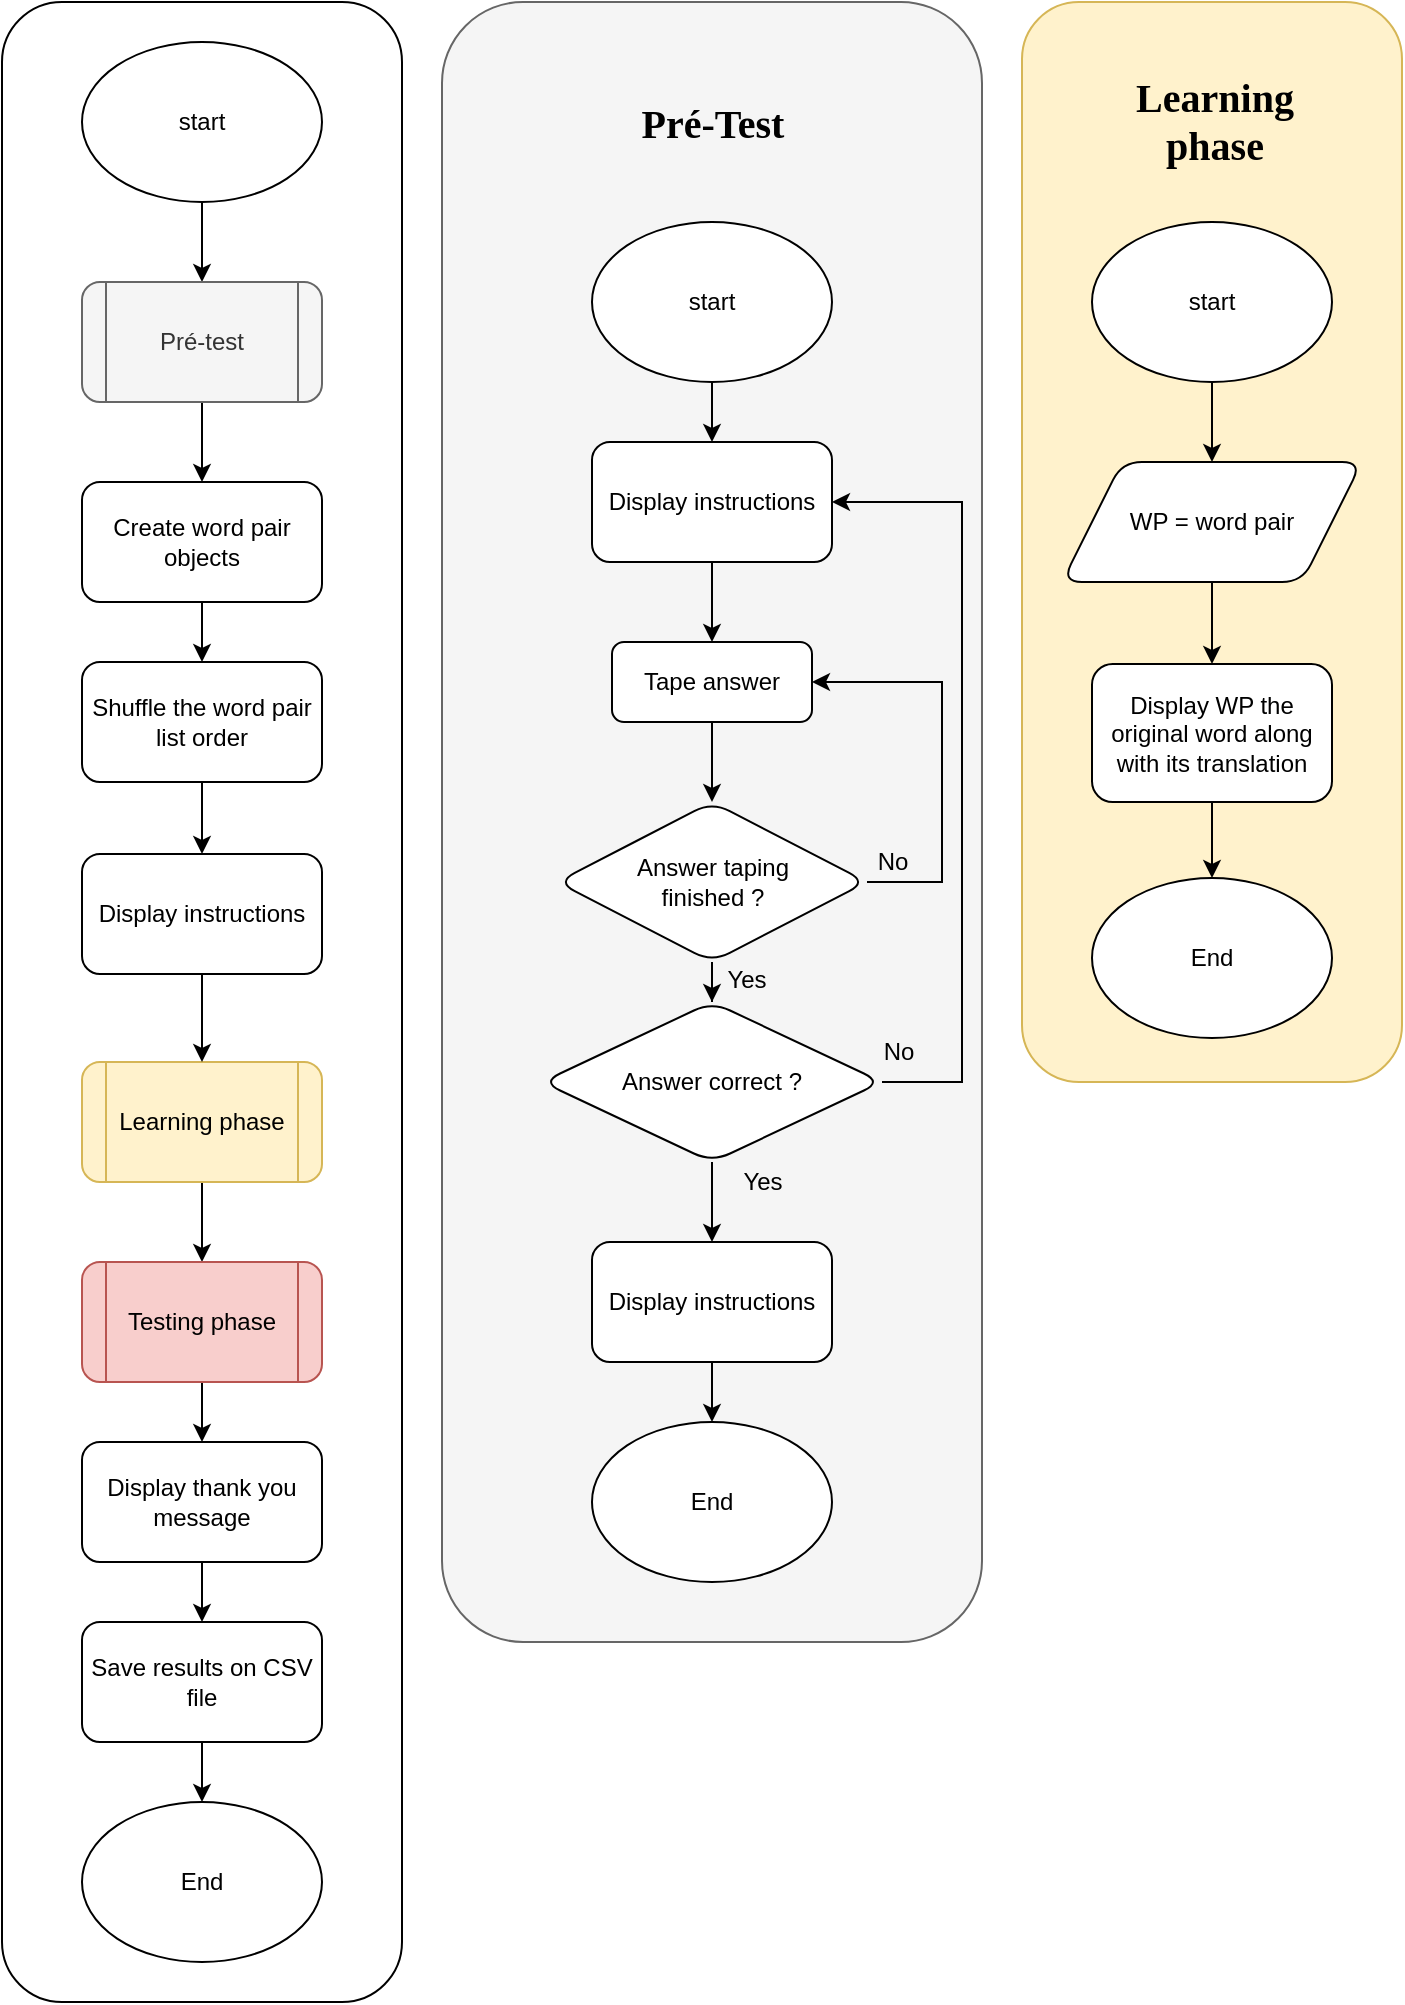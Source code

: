 <mxfile version="12.8.8" type="device" pages="3"><diagram id="C5RBs43oDa-KdzZeNtuy" name="Main core"><mxGraphModel dx="801" dy="1633" grid="1" gridSize="10" guides="1" tooltips="1" connect="1" arrows="1" fold="1" page="1" pageScale="1" pageWidth="827" pageHeight="1169" math="1" shadow="0"><root><mxCell id="WIyWlLk6GJQsqaUBKTNV-0"/><mxCell id="WIyWlLk6GJQsqaUBKTNV-1" parent="WIyWlLk6GJQsqaUBKTNV-0"/><mxCell id="Ajd7--LrBNu7tLrqtkpf-3" value="" style="rounded=1;whiteSpace=wrap;html=1;" vertex="1" parent="WIyWlLk6GJQsqaUBKTNV-1"><mxGeometry x="20" y="-570" width="200" height="1000" as="geometry"/></mxCell><mxCell id="YkOOEEogrGcwpzp2v3Gd-60" value="" style="rounded=1;whiteSpace=wrap;html=1;fillColor=#fff2cc;strokeColor=#d6b656;" parent="WIyWlLk6GJQsqaUBKTNV-1" vertex="1"><mxGeometry x="530" y="-570" width="190" height="540" as="geometry"/></mxCell><mxCell id="YkOOEEogrGcwpzp2v3Gd-52" value="" style="rounded=1;whiteSpace=wrap;html=1;fillColor=#f5f5f5;strokeColor=#666666;fontColor=#333333;" parent="WIyWlLk6GJQsqaUBKTNV-1" vertex="1"><mxGeometry x="240" y="-570" width="270" height="820" as="geometry"/></mxCell><mxCell id="YkOOEEogrGcwpzp2v3Gd-36" style="edgeStyle=orthogonalEdgeStyle;rounded=0;orthogonalLoop=1;jettySize=auto;html=1;entryX=0.5;entryY=0;entryDx=0;entryDy=0;" parent="WIyWlLk6GJQsqaUBKTNV-1" source="YkOOEEogrGcwpzp2v3Gd-31" target="YkOOEEogrGcwpzp2v3Gd-34" edge="1"><mxGeometry relative="1" as="geometry"/></mxCell><mxCell id="YkOOEEogrGcwpzp2v3Gd-31" value="&lt;div&gt;Tape answer&lt;/div&gt;" style="rounded=1;whiteSpace=wrap;html=1;" parent="WIyWlLk6GJQsqaUBKTNV-1" vertex="1"><mxGeometry x="325" y="-250" width="100" height="40" as="geometry"/></mxCell><mxCell id="YkOOEEogrGcwpzp2v3Gd-2" style="edgeStyle=orthogonalEdgeStyle;rounded=0;orthogonalLoop=1;jettySize=auto;html=1;" parent="WIyWlLk6GJQsqaUBKTNV-1" source="YkOOEEogrGcwpzp2v3Gd-0" target="YkOOEEogrGcwpzp2v3Gd-1" edge="1"><mxGeometry relative="1" as="geometry"/></mxCell><mxCell id="YkOOEEogrGcwpzp2v3Gd-0" value="start" style="ellipse;whiteSpace=wrap;html=1;" parent="WIyWlLk6GJQsqaUBKTNV-1" vertex="1"><mxGeometry x="60" y="-550" width="120" height="80" as="geometry"/></mxCell><mxCell id="YkOOEEogrGcwpzp2v3Gd-7" style="edgeStyle=orthogonalEdgeStyle;rounded=0;orthogonalLoop=1;jettySize=auto;html=1;" parent="WIyWlLk6GJQsqaUBKTNV-1" source="YkOOEEogrGcwpzp2v3Gd-1" target="YkOOEEogrGcwpzp2v3Gd-6" edge="1"><mxGeometry relative="1" as="geometry"/></mxCell><mxCell id="YkOOEEogrGcwpzp2v3Gd-1" value="Pré-test" style="shape=process;whiteSpace=wrap;html=1;backgroundOutline=1;rounded=1;fillColor=#f5f5f5;strokeColor=#666666;fontColor=#333333;" parent="WIyWlLk6GJQsqaUBKTNV-1" vertex="1"><mxGeometry x="60" y="-430" width="120" height="60" as="geometry"/></mxCell><mxCell id="Ajd7--LrBNu7tLrqtkpf-1" style="edgeStyle=orthogonalEdgeStyle;rounded=0;orthogonalLoop=1;jettySize=auto;html=1;entryX=0.5;entryY=0;entryDx=0;entryDy=0;" edge="1" parent="WIyWlLk6GJQsqaUBKTNV-1" source="YkOOEEogrGcwpzp2v3Gd-6" target="Ajd7--LrBNu7tLrqtkpf-0"><mxGeometry relative="1" as="geometry"/></mxCell><mxCell id="YkOOEEogrGcwpzp2v3Gd-6" value="Create word pair objects" style="rounded=1;whiteSpace=wrap;html=1;" parent="WIyWlLk6GJQsqaUBKTNV-1" vertex="1"><mxGeometry x="60" y="-330" width="120" height="60" as="geometry"/></mxCell><mxCell id="YkOOEEogrGcwpzp2v3Gd-15" style="edgeStyle=orthogonalEdgeStyle;rounded=0;orthogonalLoop=1;jettySize=auto;html=1;entryX=0.5;entryY=0;entryDx=0;entryDy=0;" parent="WIyWlLk6GJQsqaUBKTNV-1" source="YkOOEEogrGcwpzp2v3Gd-9" target="YkOOEEogrGcwpzp2v3Gd-14" edge="1"><mxGeometry relative="1" as="geometry"/></mxCell><mxCell id="YkOOEEogrGcwpzp2v3Gd-9" value="Learning phase" style="shape=process;whiteSpace=wrap;html=1;backgroundOutline=1;rounded=1;fillColor=#fff2cc;strokeColor=#d6b656;" parent="WIyWlLk6GJQsqaUBKTNV-1" vertex="1"><mxGeometry x="60" y="-40" width="120" height="60" as="geometry"/></mxCell><mxCell id="YkOOEEogrGcwpzp2v3Gd-25" style="edgeStyle=orthogonalEdgeStyle;rounded=0;orthogonalLoop=1;jettySize=auto;html=1;entryX=0.5;entryY=0;entryDx=0;entryDy=0;" parent="WIyWlLk6GJQsqaUBKTNV-1" source="YkOOEEogrGcwpzp2v3Gd-13" target="YkOOEEogrGcwpzp2v3Gd-24" edge="1"><mxGeometry relative="1" as="geometry"/></mxCell><mxCell id="YkOOEEogrGcwpzp2v3Gd-13" value="start" style="ellipse;whiteSpace=wrap;html=1;" parent="WIyWlLk6GJQsqaUBKTNV-1" vertex="1"><mxGeometry x="315" y="-460" width="120" height="80" as="geometry"/></mxCell><mxCell id="YkOOEEogrGcwpzp2v3Gd-17" style="edgeStyle=orthogonalEdgeStyle;rounded=0;orthogonalLoop=1;jettySize=auto;html=1;entryX=0.5;entryY=0;entryDx=0;entryDy=0;" parent="WIyWlLk6GJQsqaUBKTNV-1" source="YkOOEEogrGcwpzp2v3Gd-14" target="YkOOEEogrGcwpzp2v3Gd-16" edge="1"><mxGeometry relative="1" as="geometry"/></mxCell><mxCell id="YkOOEEogrGcwpzp2v3Gd-14" value="Testing phase" style="shape=process;whiteSpace=wrap;html=1;backgroundOutline=1;rounded=1;fillColor=#f8cecc;strokeColor=#b85450;" parent="WIyWlLk6GJQsqaUBKTNV-1" vertex="1"><mxGeometry x="60" y="60" width="120" height="60" as="geometry"/></mxCell><mxCell id="YkOOEEogrGcwpzp2v3Gd-22" style="edgeStyle=orthogonalEdgeStyle;rounded=0;orthogonalLoop=1;jettySize=auto;html=1;entryX=0.5;entryY=0;entryDx=0;entryDy=0;" parent="WIyWlLk6GJQsqaUBKTNV-1" source="YkOOEEogrGcwpzp2v3Gd-16" target="YkOOEEogrGcwpzp2v3Gd-18" edge="1"><mxGeometry relative="1" as="geometry"/></mxCell><mxCell id="YkOOEEogrGcwpzp2v3Gd-16" value="Display thank you message" style="rounded=1;whiteSpace=wrap;html=1;" parent="WIyWlLk6GJQsqaUBKTNV-1" vertex="1"><mxGeometry x="60" y="150" width="120" height="60" as="geometry"/></mxCell><mxCell id="YkOOEEogrGcwpzp2v3Gd-20" style="edgeStyle=orthogonalEdgeStyle;rounded=0;orthogonalLoop=1;jettySize=auto;html=1;entryX=0.5;entryY=0;entryDx=0;entryDy=0;" parent="WIyWlLk6GJQsqaUBKTNV-1" source="YkOOEEogrGcwpzp2v3Gd-18" target="YkOOEEogrGcwpzp2v3Gd-19" edge="1"><mxGeometry relative="1" as="geometry"/></mxCell><mxCell id="YkOOEEogrGcwpzp2v3Gd-18" value="Save results on CSV file" style="rounded=1;whiteSpace=wrap;html=1;" parent="WIyWlLk6GJQsqaUBKTNV-1" vertex="1"><mxGeometry x="60" y="240" width="120" height="60" as="geometry"/></mxCell><mxCell id="YkOOEEogrGcwpzp2v3Gd-19" value="End" style="ellipse;whiteSpace=wrap;html=1;rounded=1;" parent="WIyWlLk6GJQsqaUBKTNV-1" vertex="1"><mxGeometry x="60" y="330" width="120" height="80" as="geometry"/></mxCell><mxCell id="YkOOEEogrGcwpzp2v3Gd-23" value="&lt;font style=&quot;font-size: 20px&quot; face=&quot;Comic Sans MS&quot;&gt;&lt;b&gt;Pré-Test&lt;/b&gt;&lt;/font&gt;" style="text;html=1;align=center;verticalAlign=middle;resizable=0;points=[];autosize=1;" parent="WIyWlLk6GJQsqaUBKTNV-1" vertex="1"><mxGeometry x="320" y="-520" width="110" height="20" as="geometry"/></mxCell><mxCell id="YkOOEEogrGcwpzp2v3Gd-43" style="edgeStyle=orthogonalEdgeStyle;rounded=0;orthogonalLoop=1;jettySize=auto;html=1;entryX=0.5;entryY=0;entryDx=0;entryDy=0;" parent="WIyWlLk6GJQsqaUBKTNV-1" source="YkOOEEogrGcwpzp2v3Gd-24" target="YkOOEEogrGcwpzp2v3Gd-31" edge="1"><mxGeometry relative="1" as="geometry"/></mxCell><mxCell id="YkOOEEogrGcwpzp2v3Gd-24" value="Display instructions" style="rounded=1;whiteSpace=wrap;html=1;" parent="WIyWlLk6GJQsqaUBKTNV-1" vertex="1"><mxGeometry x="315" y="-350" width="120" height="60" as="geometry"/></mxCell><mxCell id="YkOOEEogrGcwpzp2v3Gd-39" style="edgeStyle=orthogonalEdgeStyle;rounded=0;orthogonalLoop=1;jettySize=auto;html=1;entryX=0.5;entryY=0;entryDx=0;entryDy=0;" parent="WIyWlLk6GJQsqaUBKTNV-1" source="YkOOEEogrGcwpzp2v3Gd-34" target="YkOOEEogrGcwpzp2v3Gd-37" edge="1"><mxGeometry relative="1" as="geometry"/></mxCell><mxCell id="YkOOEEogrGcwpzp2v3Gd-44" style="edgeStyle=orthogonalEdgeStyle;rounded=0;orthogonalLoop=1;jettySize=auto;html=1;entryX=1;entryY=0.5;entryDx=0;entryDy=0;" parent="WIyWlLk6GJQsqaUBKTNV-1" source="YkOOEEogrGcwpzp2v3Gd-34" target="YkOOEEogrGcwpzp2v3Gd-31" edge="1"><mxGeometry relative="1" as="geometry"><Array as="points"><mxPoint x="490" y="-130"/><mxPoint x="490" y="-230"/></Array></mxGeometry></mxCell><mxCell id="YkOOEEogrGcwpzp2v3Gd-34" value="&lt;div&gt;Answer taping&lt;/div&gt;&lt;div&gt;finished ?&lt;/div&gt;" style="rhombus;whiteSpace=wrap;html=1;rounded=1;" parent="WIyWlLk6GJQsqaUBKTNV-1" vertex="1"><mxGeometry x="297.5" y="-170" width="155" height="80" as="geometry"/></mxCell><mxCell id="LdA_s1TaRLfjundKOut1-0" style="edgeStyle=orthogonalEdgeStyle;rounded=0;orthogonalLoop=1;jettySize=auto;html=1;entryX=1;entryY=0.5;entryDx=0;entryDy=0;" parent="WIyWlLk6GJQsqaUBKTNV-1" source="YkOOEEogrGcwpzp2v3Gd-37" target="YkOOEEogrGcwpzp2v3Gd-24" edge="1"><mxGeometry relative="1" as="geometry"><Array as="points"><mxPoint x="500" y="-30"/><mxPoint x="500" y="-320"/></Array></mxGeometry></mxCell><mxCell id="LdA_s1TaRLfjundKOut1-2" style="edgeStyle=orthogonalEdgeStyle;rounded=0;orthogonalLoop=1;jettySize=auto;html=1;entryX=0.5;entryY=0;entryDx=0;entryDy=0;" parent="WIyWlLk6GJQsqaUBKTNV-1" source="YkOOEEogrGcwpzp2v3Gd-37" target="LdA_s1TaRLfjundKOut1-1" edge="1"><mxGeometry relative="1" as="geometry"/></mxCell><mxCell id="YkOOEEogrGcwpzp2v3Gd-37" value="Answer correct ?" style="rhombus;whiteSpace=wrap;html=1;rounded=1;" parent="WIyWlLk6GJQsqaUBKTNV-1" vertex="1"><mxGeometry x="290" y="-70" width="170" height="80" as="geometry"/></mxCell><mxCell id="YkOOEEogrGcwpzp2v3Gd-42" value="Yes" style="text;html=1;align=center;verticalAlign=middle;resizable=0;points=[];autosize=1;" parent="WIyWlLk6GJQsqaUBKTNV-1" vertex="1"><mxGeometry x="372" y="-91" width="40" height="20" as="geometry"/></mxCell><mxCell id="YkOOEEogrGcwpzp2v3Gd-45" value="Yes" style="text;html=1;align=center;verticalAlign=middle;resizable=0;points=[];autosize=1;" parent="WIyWlLk6GJQsqaUBKTNV-1" vertex="1"><mxGeometry x="380" y="10" width="40" height="20" as="geometry"/></mxCell><mxCell id="YkOOEEogrGcwpzp2v3Gd-46" value="No" style="text;html=1;align=center;verticalAlign=middle;resizable=0;points=[];autosize=1;" parent="WIyWlLk6GJQsqaUBKTNV-1" vertex="1"><mxGeometry x="450" y="-150" width="30" height="20" as="geometry"/></mxCell><mxCell id="YkOOEEogrGcwpzp2v3Gd-47" value="No" style="text;html=1;align=center;verticalAlign=middle;resizable=0;points=[];autosize=1;" parent="WIyWlLk6GJQsqaUBKTNV-1" vertex="1"><mxGeometry x="452.5" y="-55" width="30" height="20" as="geometry"/></mxCell><mxCell id="YkOOEEogrGcwpzp2v3Gd-48" value="End" style="ellipse;whiteSpace=wrap;html=1;rounded=1;" parent="WIyWlLk6GJQsqaUBKTNV-1" vertex="1"><mxGeometry x="315" y="140" width="120" height="80" as="geometry"/></mxCell><mxCell id="YkOOEEogrGcwpzp2v3Gd-55" style="edgeStyle=orthogonalEdgeStyle;rounded=0;orthogonalLoop=1;jettySize=auto;html=1;entryX=0.5;entryY=0;entryDx=0;entryDy=0;" parent="WIyWlLk6GJQsqaUBKTNV-1" source="YkOOEEogrGcwpzp2v3Gd-53" target="YkOOEEogrGcwpzp2v3Gd-54" edge="1"><mxGeometry relative="1" as="geometry"/></mxCell><mxCell id="YkOOEEogrGcwpzp2v3Gd-53" value="start" style="ellipse;whiteSpace=wrap;html=1;rounded=1;" parent="WIyWlLk6GJQsqaUBKTNV-1" vertex="1"><mxGeometry x="565" y="-460" width="120" height="80" as="geometry"/></mxCell><mxCell id="YkOOEEogrGcwpzp2v3Gd-63" style="edgeStyle=orthogonalEdgeStyle;rounded=0;orthogonalLoop=1;jettySize=auto;html=1;entryX=0.5;entryY=0;entryDx=0;entryDy=0;" parent="WIyWlLk6GJQsqaUBKTNV-1" source="YkOOEEogrGcwpzp2v3Gd-54" target="YkOOEEogrGcwpzp2v3Gd-62" edge="1"><mxGeometry relative="1" as="geometry"/></mxCell><mxCell id="YkOOEEogrGcwpzp2v3Gd-54" value="WP = word pair" style="shape=parallelogram;perimeter=parallelogramPerimeter;whiteSpace=wrap;html=1;rounded=1;" parent="WIyWlLk6GJQsqaUBKTNV-1" vertex="1"><mxGeometry x="550" y="-340" width="150" height="60" as="geometry"/></mxCell><mxCell id="YkOOEEogrGcwpzp2v3Gd-58" value="End" style="ellipse;whiteSpace=wrap;html=1;rounded=1;" parent="WIyWlLk6GJQsqaUBKTNV-1" vertex="1"><mxGeometry x="565" y="-132" width="120" height="80" as="geometry"/></mxCell><mxCell id="YkOOEEogrGcwpzp2v3Gd-61" value="&lt;div&gt;&lt;b&gt;&lt;font style=&quot;font-size: 20px&quot; face=&quot;Comic Sans MS&quot;&gt;Learning&lt;/font&gt;&lt;/b&gt;&lt;/div&gt;&lt;div&gt;&lt;b&gt;&lt;font style=&quot;font-size: 20px&quot; face=&quot;Comic Sans MS&quot;&gt;phase&lt;/font&gt;&lt;/b&gt;&lt;/div&gt;" style="text;html=1;align=center;verticalAlign=middle;resizable=0;points=[];autosize=1;" parent="WIyWlLk6GJQsqaUBKTNV-1" vertex="1"><mxGeometry x="566" y="-531" width="120" height="40" as="geometry"/></mxCell><mxCell id="YkOOEEogrGcwpzp2v3Gd-64" style="edgeStyle=orthogonalEdgeStyle;rounded=0;orthogonalLoop=1;jettySize=auto;html=1;entryX=0.5;entryY=0;entryDx=0;entryDy=0;" parent="WIyWlLk6GJQsqaUBKTNV-1" source="YkOOEEogrGcwpzp2v3Gd-62" target="YkOOEEogrGcwpzp2v3Gd-58" edge="1"><mxGeometry relative="1" as="geometry"/></mxCell><mxCell id="YkOOEEogrGcwpzp2v3Gd-62" value="Display WP the original word along with its translation" style="rounded=1;whiteSpace=wrap;html=1;" parent="WIyWlLk6GJQsqaUBKTNV-1" vertex="1"><mxGeometry x="565" y="-239" width="120" height="69" as="geometry"/></mxCell><mxCell id="LVU86HyY3UKUXUPwk3sJ-2" style="edgeStyle=orthogonalEdgeStyle;rounded=0;orthogonalLoop=1;jettySize=auto;html=1;entryX=0.5;entryY=0;entryDx=0;entryDy=0;" parent="WIyWlLk6GJQsqaUBKTNV-1" source="LVU86HyY3UKUXUPwk3sJ-0" target="YkOOEEogrGcwpzp2v3Gd-9" edge="1"><mxGeometry relative="1" as="geometry"/></mxCell><mxCell id="LVU86HyY3UKUXUPwk3sJ-0" value="Display instructions" style="rounded=1;whiteSpace=wrap;html=1;" parent="WIyWlLk6GJQsqaUBKTNV-1" vertex="1"><mxGeometry x="60" y="-144" width="120" height="60" as="geometry"/></mxCell><mxCell id="LdA_s1TaRLfjundKOut1-4" style="edgeStyle=orthogonalEdgeStyle;rounded=0;orthogonalLoop=1;jettySize=auto;html=1;entryX=0.5;entryY=0;entryDx=0;entryDy=0;" parent="WIyWlLk6GJQsqaUBKTNV-1" source="LdA_s1TaRLfjundKOut1-1" target="YkOOEEogrGcwpzp2v3Gd-48" edge="1"><mxGeometry relative="1" as="geometry"/></mxCell><mxCell id="LdA_s1TaRLfjundKOut1-1" value="Display instructions" style="rounded=1;whiteSpace=wrap;html=1;" parent="WIyWlLk6GJQsqaUBKTNV-1" vertex="1"><mxGeometry x="315" y="50" width="120" height="60" as="geometry"/></mxCell><mxCell id="Ajd7--LrBNu7tLrqtkpf-2" style="edgeStyle=orthogonalEdgeStyle;rounded=0;orthogonalLoop=1;jettySize=auto;html=1;entryX=0.5;entryY=0;entryDx=0;entryDy=0;" edge="1" parent="WIyWlLk6GJQsqaUBKTNV-1" source="Ajd7--LrBNu7tLrqtkpf-0" target="LVU86HyY3UKUXUPwk3sJ-0"><mxGeometry relative="1" as="geometry"/></mxCell><mxCell id="Ajd7--LrBNu7tLrqtkpf-0" value="Shuffle the word pair list order" style="rounded=1;whiteSpace=wrap;html=1;" vertex="1" parent="WIyWlLk6GJQsqaUBKTNV-1"><mxGeometry x="60" y="-240" width="120" height="60" as="geometry"/></mxCell></root></mxGraphModel></diagram><diagram id="L5W0dLayiW0eINeVIgC-" name="testing Phase"><mxGraphModel dx="801" dy="1633" grid="1" gridSize="10" guides="1" tooltips="1" connect="1" arrows="1" fold="1" page="1" pageScale="1" pageWidth="827" pageHeight="1169" math="0" shadow="0"><root><mxCell id="h5l66DCLhICJJKcXOm13-0"/><mxCell id="h5l66DCLhICJJKcXOm13-1" parent="h5l66DCLhICJJKcXOm13-0"/><mxCell id="x4QoAxmbtD96lBodIh19-32" value="" style="rounded=1;whiteSpace=wrap;html=1;fillColor=#e1d5e7;strokeColor=#9673a6;" parent="h5l66DCLhICJJKcXOm13-1" vertex="1"><mxGeometry x="481.5" y="-803" width="408.5" height="1323" as="geometry"/></mxCell><mxCell id="B33KqStm0CT8_LuXZXGd-35" value="" style="rounded=1;whiteSpace=wrap;html=1;fillColor=#f8cecc;strokeColor=#b85450;" parent="h5l66DCLhICJJKcXOm13-1" vertex="1"><mxGeometry y="-800" width="430" height="1255" as="geometry"/></mxCell><mxCell id="eCG1HT1DYWX9rZ-4HwzW-0" value="" style="rounded=1;whiteSpace=wrap;html=1;fillColor=#dae8fc;strokeColor=#6c8ebf;" parent="h5l66DCLhICJJKcXOm13-1" vertex="1"><mxGeometry x="920" y="-803" width="270" height="720" as="geometry"/></mxCell><mxCell id="eCG1HT1DYWX9rZ-4HwzW-1" style="edgeStyle=orthogonalEdgeStyle;rounded=0;orthogonalLoop=1;jettySize=auto;html=1;entryX=0.5;entryY=0;entryDx=0;entryDy=0;" parent="h5l66DCLhICJJKcXOm13-1" source="eCG1HT1DYWX9rZ-4HwzW-2" target="eCG1HT1DYWX9rZ-4HwzW-11" edge="1"><mxGeometry relative="1" as="geometry"/></mxCell><mxCell id="eCG1HT1DYWX9rZ-4HwzW-2" value="&lt;div&gt;Choose :&lt;br&gt;&lt;/div&gt;&lt;div&gt;test / Learn / Drop&lt;br&gt;&lt;/div&gt;" style="rounded=1;whiteSpace=wrap;html=1;" parent="h5l66DCLhICJJKcXOm13-1" vertex="1"><mxGeometry x="987.5" y="-483" width="135" height="40" as="geometry"/></mxCell><mxCell id="eCG1HT1DYWX9rZ-4HwzW-3" style="edgeStyle=orthogonalEdgeStyle;rounded=0;orthogonalLoop=1;jettySize=auto;html=1;entryX=0.5;entryY=0;entryDx=0;entryDy=0;" parent="h5l66DCLhICJJKcXOm13-1" source="eCG1HT1DYWX9rZ-4HwzW-4" target="eCG1HT1DYWX9rZ-4HwzW-7" edge="1"><mxGeometry relative="1" as="geometry"/></mxCell><mxCell id="eCG1HT1DYWX9rZ-4HwzW-4" value="start" style="ellipse;whiteSpace=wrap;html=1;" parent="h5l66DCLhICJJKcXOm13-1" vertex="1"><mxGeometry x="995" y="-693" width="120" height="80" as="geometry"/></mxCell><mxCell id="eCG1HT1DYWX9rZ-4HwzW-5" value="&lt;div style=&quot;font-size: 20px&quot;&gt;&lt;font style=&quot;font-size: 20px&quot; face=&quot;Comic Sans MS&quot;&gt;&lt;b&gt;Choose between&lt;/b&gt;&lt;/font&gt;&lt;/div&gt;&lt;div style=&quot;font-size: 20px&quot;&gt;&lt;font style=&quot;font-size: 20px&quot; face=&quot;Comic Sans MS&quot;&gt;&lt;b&gt;Test / Learn / Drop&lt;br&gt;&lt;/b&gt;&lt;/font&gt;&lt;/div&gt;" style="text;html=1;align=center;verticalAlign=middle;resizable=0;points=[];autosize=1;" parent="h5l66DCLhICJJKcXOm13-1" vertex="1"><mxGeometry x="945" y="-758" width="220" height="30" as="geometry"/></mxCell><mxCell id="eCG1HT1DYWX9rZ-4HwzW-6" style="edgeStyle=orthogonalEdgeStyle;rounded=0;orthogonalLoop=1;jettySize=auto;html=1;entryX=0.5;entryY=0;entryDx=0;entryDy=0;" parent="h5l66DCLhICJJKcXOm13-1" source="eCG1HT1DYWX9rZ-4HwzW-7" target="eCG1HT1DYWX9rZ-4HwzW-2" edge="1"><mxGeometry relative="1" as="geometry"/></mxCell><mxCell id="eCG1HT1DYWX9rZ-4HwzW-7" value="Display instructions" style="rounded=1;whiteSpace=wrap;html=1;" parent="h5l66DCLhICJJKcXOm13-1" vertex="1"><mxGeometry x="995" y="-583" width="120" height="60" as="geometry"/></mxCell><mxCell id="eCG1HT1DYWX9rZ-4HwzW-8" style="edgeStyle=orthogonalEdgeStyle;rounded=0;orthogonalLoop=1;jettySize=auto;html=1;entryX=1;entryY=0.5;entryDx=0;entryDy=0;" parent="h5l66DCLhICJJKcXOm13-1" source="eCG1HT1DYWX9rZ-4HwzW-11" target="eCG1HT1DYWX9rZ-4HwzW-2" edge="1"><mxGeometry relative="1" as="geometry"><Array as="points"><mxPoint x="1055" y="-263"/><mxPoint x="1170" y="-263"/><mxPoint x="1170" y="-463"/></Array></mxGeometry></mxCell><mxCell id="eCG1HT1DYWX9rZ-4HwzW-9" style="edgeStyle=orthogonalEdgeStyle;rounded=0;orthogonalLoop=1;jettySize=auto;html=1;entryX=0.5;entryY=0;entryDx=0;entryDy=0;" parent="h5l66DCLhICJJKcXOm13-1" source="eCG1HT1DYWX9rZ-4HwzW-11" target="eCG1HT1DYWX9rZ-4HwzW-13" edge="1"><mxGeometry relative="1" as="geometry"/></mxCell><mxCell id="eCG1HT1DYWX9rZ-4HwzW-10" style="edgeStyle=orthogonalEdgeStyle;rounded=0;orthogonalLoop=1;jettySize=auto;html=1;entryX=1;entryY=0.5;entryDx=0;entryDy=0;" parent="h5l66DCLhICJJKcXOm13-1" source="eCG1HT1DYWX9rZ-4HwzW-11" target="eCG1HT1DYWX9rZ-4HwzW-2" edge="1"><mxGeometry relative="1" as="geometry"><Array as="points"><mxPoint x="1170" y="-363"/><mxPoint x="1170" y="-463"/></Array></mxGeometry></mxCell><mxCell id="eCG1HT1DYWX9rZ-4HwzW-11" value="&lt;div&gt;Choice done ?&lt;/div&gt;" style="rhombus;whiteSpace=wrap;html=1;rounded=1;" parent="h5l66DCLhICJJKcXOm13-1" vertex="1"><mxGeometry x="977.5" y="-403" width="155" height="80" as="geometry"/></mxCell><mxCell id="eCG1HT1DYWX9rZ-4HwzW-12" style="edgeStyle=orthogonalEdgeStyle;rounded=0;orthogonalLoop=1;jettySize=auto;html=1;entryX=0.5;entryY=0;entryDx=0;entryDy=0;" parent="h5l66DCLhICJJKcXOm13-1" source="eCG1HT1DYWX9rZ-4HwzW-13" target="eCG1HT1DYWX9rZ-4HwzW-18" edge="1"><mxGeometry relative="1" as="geometry"/></mxCell><mxCell id="eCG1HT1DYWX9rZ-4HwzW-13" value="Choice legit ?" style="rhombus;whiteSpace=wrap;html=1;rounded=1;" parent="h5l66DCLhICJJKcXOm13-1" vertex="1"><mxGeometry x="970" y="-303" width="170" height="80" as="geometry"/></mxCell><mxCell id="eCG1HT1DYWX9rZ-4HwzW-14" value="Yes" style="text;html=1;align=center;verticalAlign=middle;resizable=0;points=[];autosize=1;" parent="h5l66DCLhICJJKcXOm13-1" vertex="1"><mxGeometry x="1052" y="-324" width="40" height="20" as="geometry"/></mxCell><mxCell id="eCG1HT1DYWX9rZ-4HwzW-15" value="Yes" style="text;html=1;align=center;verticalAlign=middle;resizable=0;points=[];autosize=1;" parent="h5l66DCLhICJJKcXOm13-1" vertex="1"><mxGeometry x="1052" y="-223" width="40" height="20" as="geometry"/></mxCell><mxCell id="eCG1HT1DYWX9rZ-4HwzW-16" value="No" style="text;html=1;align=center;verticalAlign=middle;resizable=0;points=[];autosize=1;" parent="h5l66DCLhICJJKcXOm13-1" vertex="1"><mxGeometry x="1130" y="-383" width="30" height="20" as="geometry"/></mxCell><mxCell id="eCG1HT1DYWX9rZ-4HwzW-17" value="No" style="text;html=1;align=center;verticalAlign=middle;resizable=0;points=[];autosize=1;" parent="h5l66DCLhICJJKcXOm13-1" vertex="1"><mxGeometry x="1132.5" y="-288" width="30" height="20" as="geometry"/></mxCell><mxCell id="eCG1HT1DYWX9rZ-4HwzW-18" value="End" style="ellipse;whiteSpace=wrap;html=1;rounded=1;" parent="h5l66DCLhICJJKcXOm13-1" vertex="1"><mxGeometry x="995" y="-193" width="120" height="80" as="geometry"/></mxCell><mxCell id="rbrv19a5ZcBqUeAVk8mq-4" style="edgeStyle=orthogonalEdgeStyle;rounded=0;orthogonalLoop=1;jettySize=auto;html=1;entryX=0.5;entryY=0;entryDx=0;entryDy=0;" parent="h5l66DCLhICJJKcXOm13-1" source="rbrv19a5ZcBqUeAVk8mq-0" target="rbrv19a5ZcBqUeAVk8mq-3" edge="1"><mxGeometry relative="1" as="geometry"/></mxCell><mxCell id="rbrv19a5ZcBqUeAVk8mq-0" value="Display instructions" style="rounded=1;whiteSpace=wrap;html=1;" parent="h5l66DCLhICJJKcXOm13-1" vertex="1"><mxGeometry x="140" y="-594.5" width="120" height="60" as="geometry"/></mxCell><mxCell id="rbrv19a5ZcBqUeAVk8mq-2" style="edgeStyle=orthogonalEdgeStyle;rounded=0;orthogonalLoop=1;jettySize=auto;html=1;entryX=0.5;entryY=0;entryDx=0;entryDy=0;" parent="h5l66DCLhICJJKcXOm13-1" source="rbrv19a5ZcBqUeAVk8mq-1" target="rbrv19a5ZcBqUeAVk8mq-0" edge="1"><mxGeometry relative="1" as="geometry"/></mxCell><mxCell id="rbrv19a5ZcBqUeAVk8mq-1" value="start" style="ellipse;whiteSpace=wrap;html=1;" parent="h5l66DCLhICJJKcXOm13-1" vertex="1"><mxGeometry x="140" y="-714.5" width="120" height="80" as="geometry"/></mxCell><mxCell id="rbrv19a5ZcBqUeAVk8mq-6" style="edgeStyle=orthogonalEdgeStyle;rounded=0;orthogonalLoop=1;jettySize=auto;html=1;entryX=0.5;entryY=0;entryDx=0;entryDy=0;" parent="h5l66DCLhICJJKcXOm13-1" source="rbrv19a5ZcBqUeAVk8mq-3" target="rbrv19a5ZcBqUeAVk8mq-5" edge="1"><mxGeometry relative="1" as="geometry"/></mxCell><mxCell id="rbrv19a5ZcBqUeAVk8mq-3" value="Shuffle the word pair list order" style="rounded=1;whiteSpace=wrap;html=1;" parent="h5l66DCLhICJJKcXOm13-1" vertex="1"><mxGeometry x="140" y="-494.5" width="120" height="60" as="geometry"/></mxCell><mxCell id="rbrv19a5ZcBqUeAVk8mq-8" style="edgeStyle=orthogonalEdgeStyle;rounded=0;orthogonalLoop=1;jettySize=auto;html=1;entryX=0.5;entryY=0;entryDx=0;entryDy=0;" parent="h5l66DCLhICJJKcXOm13-1" source="rbrv19a5ZcBqUeAVk8mq-5" target="rbrv19a5ZcBqUeAVk8mq-7" edge="1"><mxGeometry relative="1" as="geometry"/></mxCell><mxCell id="rbrv19a5ZcBqUeAVk8mq-5" value="WP = word pair object" style="shape=parallelogram;perimeter=parallelogramPerimeter;whiteSpace=wrap;html=1;rounded=1;" parent="h5l66DCLhICJJKcXOm13-1" vertex="1"><mxGeometry x="95" y="-394.5" width="210" height="60" as="geometry"/></mxCell><mxCell id="B33KqStm0CT8_LuXZXGd-5" style="edgeStyle=orthogonalEdgeStyle;rounded=0;orthogonalLoop=1;jettySize=auto;html=1;entryX=0;entryY=0.5;entryDx=0;entryDy=0;" parent="h5l66DCLhICJJKcXOm13-1" source="rbrv19a5ZcBqUeAVk8mq-7" target="B33KqStm0CT8_LuXZXGd-0" edge="1"><mxGeometry relative="1" as="geometry"><Array as="points"><mxPoint x="30" y="-255.5"/><mxPoint x="30" y="155.5"/></Array></mxGeometry></mxCell><mxCell id="B33KqStm0CT8_LuXZXGd-8" style="edgeStyle=orthogonalEdgeStyle;rounded=0;orthogonalLoop=1;jettySize=auto;html=1;entryX=0.5;entryY=0;entryDx=0;entryDy=0;" parent="h5l66DCLhICJJKcXOm13-1" source="rbrv19a5ZcBqUeAVk8mq-7" target="rbrv19a5ZcBqUeAVk8mq-9" edge="1"><mxGeometry relative="1" as="geometry"><Array as="points"><mxPoint x="200" y="-184.5"/><mxPoint x="110" y="-184.5"/></Array></mxGeometry></mxCell><mxCell id="rbrv19a5ZcBqUeAVk8mq-7" value="&lt;div&gt;WP dropped &lt;br&gt;&lt;/div&gt;&lt;div&gt;or learned 2x &lt;br&gt;&lt;/div&gt;&lt;div&gt;or tested 2x &lt;br&gt;&lt;/div&gt;&lt;div&gt;after the first test ?&lt;br&gt;&lt;/div&gt;" style="rhombus;whiteSpace=wrap;html=1;rounded=1;" parent="h5l66DCLhICJJKcXOm13-1" vertex="1"><mxGeometry x="60" y="-310.5" width="280" height="110" as="geometry"/></mxCell><mxCell id="B33KqStm0CT8_LuXZXGd-9" style="edgeStyle=orthogonalEdgeStyle;rounded=0;orthogonalLoop=1;jettySize=auto;html=1;" parent="h5l66DCLhICJJKcXOm13-1" source="rbrv19a5ZcBqUeAVk8mq-9" target="rbrv19a5ZcBqUeAVk8mq-12" edge="1"><mxGeometry relative="1" as="geometry"/></mxCell><mxCell id="B33KqStm0CT8_LuXZXGd-12" style="edgeStyle=orthogonalEdgeStyle;rounded=0;orthogonalLoop=1;jettySize=auto;html=1;entryX=0.5;entryY=0;entryDx=0;entryDy=0;" parent="h5l66DCLhICJJKcXOm13-1" source="rbrv19a5ZcBqUeAVk8mq-9" target="rbrv19a5ZcBqUeAVk8mq-13" edge="1"><mxGeometry relative="1" as="geometry"/></mxCell><mxCell id="rbrv19a5ZcBqUeAVk8mq-9" value="&lt;div&gt;WP choice &lt;br&gt;&lt;/div&gt;&lt;div&gt;= learn ?&lt;/div&gt;" style="rhombus;whiteSpace=wrap;html=1;rounded=1;" parent="h5l66DCLhICJJKcXOm13-1" vertex="1"><mxGeometry x="50" y="-174.5" width="120" height="80" as="geometry"/></mxCell><mxCell id="B33KqStm0CT8_LuXZXGd-20" style="edgeStyle=orthogonalEdgeStyle;rounded=0;orthogonalLoop=1;jettySize=auto;html=1;entryX=0.5;entryY=0;entryDx=0;entryDy=0;" parent="h5l66DCLhICJJKcXOm13-1" source="rbrv19a5ZcBqUeAVk8mq-12" target="rbrv19a5ZcBqUeAVk8mq-16" edge="1"><mxGeometry relative="1" as="geometry"/></mxCell><mxCell id="B33KqStm0CT8_LuXZXGd-23" style="edgeStyle=orthogonalEdgeStyle;rounded=0;orthogonalLoop=1;jettySize=auto;html=1;entryX=0.5;entryY=0;entryDx=0;entryDy=0;" parent="h5l66DCLhICJJKcXOm13-1" source="rbrv19a5ZcBqUeAVk8mq-12" target="B33KqStm0CT8_LuXZXGd-0" edge="1"><mxGeometry relative="1" as="geometry"/></mxCell><mxCell id="B33KqStm0CT8_LuXZXGd-24" style="edgeStyle=orthogonalEdgeStyle;rounded=0;orthogonalLoop=1;jettySize=auto;html=1;entryX=0.5;entryY=0;entryDx=0;entryDy=0;" parent="h5l66DCLhICJJKcXOm13-1" source="rbrv19a5ZcBqUeAVk8mq-12" target="B33KqStm0CT8_LuXZXGd-0" edge="1"><mxGeometry relative="1" as="geometry"><Array as="points"><mxPoint x="350" y="-134.5"/><mxPoint x="350" y="105.5"/><mxPoint x="200" y="105.5"/></Array></mxGeometry></mxCell><mxCell id="rbrv19a5ZcBqUeAVk8mq-12" value="&lt;div&gt;WP choice &lt;br&gt;&lt;/div&gt;&lt;div&gt;= test ?&lt;/div&gt;" style="rhombus;whiteSpace=wrap;html=1;rounded=1;" parent="h5l66DCLhICJJKcXOm13-1" vertex="1"><mxGeometry x="220" y="-174.5" width="120" height="80" as="geometry"/></mxCell><mxCell id="B33KqStm0CT8_LuXZXGd-18" style="edgeStyle=orthogonalEdgeStyle;rounded=0;orthogonalLoop=1;jettySize=auto;html=1;entryX=0.5;entryY=0;entryDx=0;entryDy=0;" parent="h5l66DCLhICJJKcXOm13-1" source="rbrv19a5ZcBqUeAVk8mq-13" target="rbrv19a5ZcBqUeAVk8mq-15" edge="1"><mxGeometry relative="1" as="geometry"/></mxCell><mxCell id="rbrv19a5ZcBqUeAVk8mq-13" value="Learn WP" style="rounded=1;whiteSpace=wrap;html=1;" parent="h5l66DCLhICJJKcXOm13-1" vertex="1"><mxGeometry x="50" y="-64.5" width="120" height="60" as="geometry"/></mxCell><mxCell id="B33KqStm0CT8_LuXZXGd-22" style="edgeStyle=orthogonalEdgeStyle;rounded=0;orthogonalLoop=1;jettySize=auto;html=1;entryX=0.5;entryY=0;entryDx=0;entryDy=0;" parent="h5l66DCLhICJJKcXOm13-1" source="rbrv19a5ZcBqUeAVk8mq-15" target="B33KqStm0CT8_LuXZXGd-0" edge="1"><mxGeometry relative="1" as="geometry"/></mxCell><mxCell id="rbrv19a5ZcBqUeAVk8mq-15" value="Set WP properties" style="rounded=1;whiteSpace=wrap;html=1;" parent="h5l66DCLhICJJKcXOm13-1" vertex="1"><mxGeometry x="130" y="35.5" width="140" height="60" as="geometry"/></mxCell><mxCell id="rbrv19a5ZcBqUeAVk8mq-16" value="Test WP" style="shape=process;whiteSpace=wrap;html=1;backgroundOutline=1;rounded=1;fillColor=#e1d5e7;strokeColor=#9673a6;" parent="h5l66DCLhICJJKcXOm13-1" vertex="1"><mxGeometry x="220" y="-64.5" width="120" height="60" as="geometry"/></mxCell><mxCell id="B33KqStm0CT8_LuXZXGd-6" style="edgeStyle=orthogonalEdgeStyle;rounded=0;orthogonalLoop=1;jettySize=auto;html=1;entryX=0.5;entryY=0;entryDx=0;entryDy=0;" parent="h5l66DCLhICJJKcXOm13-1" source="B33KqStm0CT8_LuXZXGd-0" target="B33KqStm0CT8_LuXZXGd-3" edge="1"><mxGeometry relative="1" as="geometry"/></mxCell><mxCell id="B33KqStm0CT8_LuXZXGd-28" style="edgeStyle=orthogonalEdgeStyle;rounded=0;orthogonalLoop=1;jettySize=auto;html=1;entryX=1;entryY=0.5;entryDx=0;entryDy=0;" parent="h5l66DCLhICJJKcXOm13-1" source="B33KqStm0CT8_LuXZXGd-0" target="rbrv19a5ZcBqUeAVk8mq-5" edge="1"><mxGeometry relative="1" as="geometry"><mxPoint x="380" y="-294.5" as="targetPoint"/><Array as="points"><mxPoint x="390" y="156.5"/><mxPoint x="390" y="-363.5"/></Array></mxGeometry></mxCell><mxCell id="B33KqStm0CT8_LuXZXGd-0" value="WP last one ?" style="rhombus;whiteSpace=wrap;html=1;rounded=1;" parent="h5l66DCLhICJJKcXOm13-1" vertex="1"><mxGeometry x="135" y="115.5" width="130" height="80" as="geometry"/></mxCell><mxCell id="B33KqStm0CT8_LuXZXGd-7" style="edgeStyle=orthogonalEdgeStyle;rounded=0;orthogonalLoop=1;jettySize=auto;html=1;entryX=0.5;entryY=0;entryDx=0;entryDy=0;" parent="h5l66DCLhICJJKcXOm13-1" source="B33KqStm0CT8_LuXZXGd-3" target="B33KqStm0CT8_LuXZXGd-4" edge="1"><mxGeometry relative="1" as="geometry"/></mxCell><mxCell id="GCdZzUkan455MCzlauwV-1" style="edgeStyle=orthogonalEdgeStyle;rounded=0;orthogonalLoop=1;jettySize=auto;html=1;entryX=1;entryY=0.5;entryDx=0;entryDy=0;" parent="h5l66DCLhICJJKcXOm13-1" source="B33KqStm0CT8_LuXZXGd-3" target="rbrv19a5ZcBqUeAVk8mq-3" edge="1"><mxGeometry relative="1" as="geometry"><Array as="points"><mxPoint x="410" y="270.5"/><mxPoint x="410" y="-463.5"/></Array></mxGeometry></mxCell><mxCell id="B33KqStm0CT8_LuXZXGd-3" value="All WPs finished ?" style="rhombus;whiteSpace=wrap;html=1;rounded=1;" parent="h5l66DCLhICJJKcXOm13-1" vertex="1"><mxGeometry x="125" y="225.5" width="150" height="80" as="geometry"/></mxCell><mxCell id="B33KqStm0CT8_LuXZXGd-4" value="End" style="ellipse;whiteSpace=wrap;html=1;rounded=1;" parent="h5l66DCLhICJJKcXOm13-1" vertex="1"><mxGeometry x="140" y="335.5" width="120" height="80" as="geometry"/></mxCell><mxCell id="B33KqStm0CT8_LuXZXGd-10" value="Yes" style="text;html=1;align=center;verticalAlign=middle;resizable=0;points=[];autosize=1;" parent="h5l66DCLhICJJKcXOm13-1" vertex="1"><mxGeometry x="30" y="-254.5" width="40" height="20" as="geometry"/></mxCell><mxCell id="B33KqStm0CT8_LuXZXGd-11" value="No" style="text;html=1;align=center;verticalAlign=middle;resizable=0;points=[];autosize=1;" parent="h5l66DCLhICJJKcXOm13-1" vertex="1"><mxGeometry x="145" y="-206.5" width="30" height="20" as="geometry"/></mxCell><mxCell id="B33KqStm0CT8_LuXZXGd-13" value="Yes" style="text;html=1;align=center;verticalAlign=middle;resizable=0;points=[];autosize=1;" parent="h5l66DCLhICJJKcXOm13-1" vertex="1"><mxGeometry x="70" y="-94.5" width="40" height="20" as="geometry"/></mxCell><mxCell id="B33KqStm0CT8_LuXZXGd-21" value="Yes" style="text;html=1;align=center;verticalAlign=middle;resizable=0;points=[];autosize=1;" parent="h5l66DCLhICJJKcXOm13-1" vertex="1"><mxGeometry x="235" y="-94.5" width="40" height="20" as="geometry"/></mxCell><mxCell id="B33KqStm0CT8_LuXZXGd-25" value="No" style="text;html=1;align=center;verticalAlign=middle;resizable=0;points=[];autosize=1;" parent="h5l66DCLhICJJKcXOm13-1" vertex="1"><mxGeometry x="317" y="-122.5" width="30" height="20" as="geometry"/></mxCell><mxCell id="B33KqStm0CT8_LuXZXGd-30" value="Yes" style="text;html=1;align=center;verticalAlign=middle;resizable=0;points=[];autosize=1;" parent="h5l66DCLhICJJKcXOm13-1" vertex="1"><mxGeometry x="160" y="195.5" width="40" height="20" as="geometry"/></mxCell><mxCell id="B33KqStm0CT8_LuXZXGd-31" value="Yes" style="text;html=1;align=center;verticalAlign=middle;resizable=0;points=[];autosize=1;" parent="h5l66DCLhICJJKcXOm13-1" vertex="1"><mxGeometry x="160" y="305.5" width="40" height="20" as="geometry"/></mxCell><mxCell id="B33KqStm0CT8_LuXZXGd-32" value="No" style="text;html=1;align=center;verticalAlign=middle;resizable=0;points=[];autosize=1;" parent="h5l66DCLhICJJKcXOm13-1" vertex="1"><mxGeometry x="260" y="135.5" width="30" height="20" as="geometry"/></mxCell><mxCell id="B33KqStm0CT8_LuXZXGd-33" value="No" style="text;html=1;align=center;verticalAlign=middle;resizable=0;points=[];autosize=1;" parent="h5l66DCLhICJJKcXOm13-1" vertex="1"><mxGeometry x="265" y="245.5" width="30" height="20" as="geometry"/></mxCell><mxCell id="B33KqStm0CT8_LuXZXGd-34" value="&lt;div style=&quot;font-size: 20px&quot;&gt;&lt;font style=&quot;font-size: 20px&quot; face=&quot;Comic Sans MS&quot;&gt;&lt;b&gt;Testing phase&lt;br&gt;&lt;/b&gt;&lt;/font&gt;&lt;/div&gt;" style="text;html=1;align=center;verticalAlign=middle;resizable=0;points=[];autosize=1;" parent="h5l66DCLhICJJKcXOm13-1" vertex="1"><mxGeometry x="120" y="-769.5" width="170" height="20" as="geometry"/></mxCell><mxCell id="B33KqStm0CT8_LuXZXGd-36" value="&lt;div style=&quot;font-size: 20px&quot;&gt;&lt;font style=&quot;font-size: 20px&quot; face=&quot;Comic Sans MS&quot;&gt;&lt;b&gt;Test WP&lt;br&gt;&lt;/b&gt;&lt;/font&gt;&lt;/div&gt;" style="text;html=1;align=center;verticalAlign=middle;resizable=0;points=[];autosize=1;" parent="h5l66DCLhICJJKcXOm13-1" vertex="1"><mxGeometry x="640" y="-748" width="110" height="20" as="geometry"/></mxCell><mxCell id="B33KqStm0CT8_LuXZXGd-39" style="edgeStyle=orthogonalEdgeStyle;rounded=0;orthogonalLoop=1;jettySize=auto;html=1;" parent="h5l66DCLhICJJKcXOm13-1" source="B33KqStm0CT8_LuXZXGd-37" target="B33KqStm0CT8_LuXZXGd-38" edge="1"><mxGeometry relative="1" as="geometry"/></mxCell><mxCell id="B33KqStm0CT8_LuXZXGd-37" value="start" style="ellipse;whiteSpace=wrap;html=1;" parent="h5l66DCLhICJJKcXOm13-1" vertex="1"><mxGeometry x="631" y="-700" width="120" height="80" as="geometry"/></mxCell><mxCell id="x4QoAxmbtD96lBodIh19-1" style="edgeStyle=orthogonalEdgeStyle;rounded=0;orthogonalLoop=1;jettySize=auto;html=1;entryX=0.5;entryY=0;entryDx=0;entryDy=0;" parent="h5l66DCLhICJJKcXOm13-1" source="B33KqStm0CT8_LuXZXGd-38" target="x4QoAxmbtD96lBodIh19-0" edge="1"><mxGeometry relative="1" as="geometry"/></mxCell><mxCell id="B33KqStm0CT8_LuXZXGd-38" value="Display instructions" style="rounded=1;whiteSpace=wrap;html=1;" parent="h5l66DCLhICJJKcXOm13-1" vertex="1"><mxGeometry x="631" y="-575" width="120" height="60" as="geometry"/></mxCell><mxCell id="x4QoAxmbtD96lBodIh19-5" style="edgeStyle=orthogonalEdgeStyle;rounded=0;orthogonalLoop=1;jettySize=auto;html=1;entryX=0.5;entryY=0;entryDx=0;entryDy=0;" parent="h5l66DCLhICJJKcXOm13-1" source="x4QoAxmbtD96lBodIh19-0" target="x4QoAxmbtD96lBodIh19-3" edge="1"><mxGeometry relative="1" as="geometry"/></mxCell><mxCell id="x4QoAxmbtD96lBodIh19-0" value="Tape response" style="rounded=1;whiteSpace=wrap;html=1;" parent="h5l66DCLhICJJKcXOm13-1" vertex="1"><mxGeometry x="631" y="-475" width="120" height="60" as="geometry"/></mxCell><mxCell id="x4QoAxmbtD96lBodIh19-6" style="edgeStyle=orthogonalEdgeStyle;rounded=0;orthogonalLoop=1;jettySize=auto;html=1;entryX=1;entryY=0.5;entryDx=0;entryDy=0;" parent="h5l66DCLhICJJKcXOm13-1" source="x4QoAxmbtD96lBodIh19-3" target="x4QoAxmbtD96lBodIh19-0" edge="1"><mxGeometry relative="1" as="geometry"><Array as="points"><mxPoint x="790" y="-331"/><mxPoint x="790" y="-445"/></Array></mxGeometry></mxCell><mxCell id="x4QoAxmbtD96lBodIh19-8" style="edgeStyle=orthogonalEdgeStyle;rounded=0;orthogonalLoop=1;jettySize=auto;html=1;entryX=0.5;entryY=0;entryDx=0;entryDy=0;" parent="h5l66DCLhICJJKcXOm13-1" source="x4QoAxmbtD96lBodIh19-3" target="x4QoAxmbtD96lBodIh19-7" edge="1"><mxGeometry relative="1" as="geometry"/></mxCell><mxCell id="x4QoAxmbtD96lBodIh19-3" value="response done ?" style="rhombus;whiteSpace=wrap;html=1;rounded=1;" parent="h5l66DCLhICJJKcXOm13-1" vertex="1"><mxGeometry x="626.5" y="-371" width="129" height="80" as="geometry"/></mxCell><mxCell id="x4QoAxmbtD96lBodIh19-21" style="edgeStyle=orthogonalEdgeStyle;rounded=0;orthogonalLoop=1;jettySize=auto;html=1;entryX=0.5;entryY=0;entryDx=0;entryDy=0;" parent="h5l66DCLhICJJKcXOm13-1" source="x4QoAxmbtD96lBodIh19-7" target="x4QoAxmbtD96lBodIh19-9" edge="1"><mxGeometry relative="1" as="geometry"/></mxCell><mxCell id="x4QoAxmbtD96lBodIh19-7" value="Set WP properties" style="rounded=1;whiteSpace=wrap;html=1;" parent="h5l66DCLhICJJKcXOm13-1" vertex="1"><mxGeometry x="621" y="-253" width="140" height="60" as="geometry"/></mxCell><mxCell id="x4QoAxmbtD96lBodIh19-22" style="edgeStyle=orthogonalEdgeStyle;rounded=0;orthogonalLoop=1;jettySize=auto;html=1;entryX=0;entryY=0.5;entryDx=0;entryDy=0;" parent="h5l66DCLhICJJKcXOm13-1" source="x4QoAxmbtD96lBodIh19-9" target="x4QoAxmbtD96lBodIh19-10" edge="1"><mxGeometry relative="1" as="geometry"/></mxCell><mxCell id="x4QoAxmbtD96lBodIh19-23" style="edgeStyle=orthogonalEdgeStyle;rounded=0;orthogonalLoop=1;jettySize=auto;html=1;entryX=0.5;entryY=0;entryDx=0;entryDy=0;" parent="h5l66DCLhICJJKcXOm13-1" source="x4QoAxmbtD96lBodIh19-9" target="x4QoAxmbtD96lBodIh19-12" edge="1"><mxGeometry relative="1" as="geometry"/></mxCell><mxCell id="x4QoAxmbtD96lBodIh19-9" value="First test ?" style="rhombus;whiteSpace=wrap;html=1;rounded=1;" parent="h5l66DCLhICJJKcXOm13-1" vertex="1"><mxGeometry x="530" y="-148" width="129" height="80" as="geometry"/></mxCell><mxCell id="x4QoAxmbtD96lBodIh19-26" style="edgeStyle=orthogonalEdgeStyle;rounded=0;orthogonalLoop=1;jettySize=auto;html=1;entryX=0.5;entryY=0;entryDx=0;entryDy=0;" parent="h5l66DCLhICJJKcXOm13-1" source="x4QoAxmbtD96lBodIh19-10" target="x4QoAxmbtD96lBodIh19-12" edge="1"><mxGeometry relative="1" as="geometry"><Array as="points"><mxPoint x="790" y="-40"/><mxPoint x="681" y="-40"/></Array></mxGeometry></mxCell><mxCell id="x4QoAxmbtD96lBodIh19-10" value="Display correct answer and user answer" style="rounded=1;whiteSpace=wrap;html=1;" parent="h5l66DCLhICJJKcXOm13-1" vertex="1"><mxGeometry x="730" y="-133" width="120" height="50" as="geometry"/></mxCell><mxCell id="x4QoAxmbtD96lBodIh19-24" style="edgeStyle=orthogonalEdgeStyle;rounded=0;orthogonalLoop=1;jettySize=auto;html=1;entryX=0.5;entryY=0;entryDx=0;entryDy=0;" parent="h5l66DCLhICJJKcXOm13-1" source="x4QoAxmbtD96lBodIh19-12" target="x4QoAxmbtD96lBodIh19-19" edge="1"><mxGeometry relative="1" as="geometry"/></mxCell><mxCell id="x4QoAxmbtD96lBodIh19-12" value="Check answer correct or wrong" style="rounded=1;whiteSpace=wrap;html=1;" parent="h5l66DCLhICJJKcXOm13-1" vertex="1"><mxGeometry x="621" y="-10" width="120" height="60" as="geometry"/></mxCell><mxCell id="x4QoAxmbtD96lBodIh19-27" style="edgeStyle=orthogonalEdgeStyle;rounded=0;orthogonalLoop=1;jettySize=auto;html=1;entryX=0.5;entryY=0;entryDx=0;entryDy=0;" parent="h5l66DCLhICJJKcXOm13-1" source="x4QoAxmbtD96lBodIh19-13" target="x4QoAxmbtD96lBodIh19-14" edge="1"><mxGeometry relative="1" as="geometry"/></mxCell><mxCell id="x4QoAxmbtD96lBodIh19-13" value="&lt;div&gt;Display &lt;br&gt;&lt;/div&gt;&lt;div&gt;Answer Right or Answer Wrong&lt;/div&gt;" style="rounded=1;whiteSpace=wrap;html=1;" parent="h5l66DCLhICJJKcXOm13-1" vertex="1"><mxGeometry x="730" y="100" width="120" height="55" as="geometry"/></mxCell><mxCell id="x4QoAxmbtD96lBodIh19-28" style="edgeStyle=orthogonalEdgeStyle;rounded=0;orthogonalLoop=1;jettySize=auto;html=1;entryX=0.5;entryY=0;entryDx=0;entryDy=0;" parent="h5l66DCLhICJJKcXOm13-1" source="x4QoAxmbtD96lBodIh19-14" target="x4QoAxmbtD96lBodIh19-15" edge="1"><mxGeometry relative="1" as="geometry"/></mxCell><mxCell id="x4QoAxmbtD96lBodIh19-29" style="edgeStyle=orthogonalEdgeStyle;rounded=0;orthogonalLoop=1;jettySize=auto;html=1;entryX=0.5;entryY=0;entryDx=0;entryDy=0;" parent="h5l66DCLhICJJKcXOm13-1" source="x4QoAxmbtD96lBodIh19-14" target="x4QoAxmbtD96lBodIh19-20" edge="1"><mxGeometry relative="1" as="geometry"><Array as="points"><mxPoint x="780" y="240"/></Array></mxGeometry></mxCell><mxCell id="x4QoAxmbtD96lBodIh19-14" value="First test ?" style="rhombus;whiteSpace=wrap;html=1;rounded=1;" parent="h5l66DCLhICJJKcXOm13-1" vertex="1"><mxGeometry x="632" y="200" width="129" height="80" as="geometry"/></mxCell><mxCell id="x4QoAxmbtD96lBodIh19-30" style="edgeStyle=orthogonalEdgeStyle;rounded=0;orthogonalLoop=1;jettySize=auto;html=1;entryX=0;entryY=0.5;entryDx=0;entryDy=0;" parent="h5l66DCLhICJJKcXOm13-1" source="x4QoAxmbtD96lBodIh19-15" target="x4QoAxmbtD96lBodIh19-20" edge="1"><mxGeometry relative="1" as="geometry"/></mxCell><mxCell id="x4QoAxmbtD96lBodIh19-15" value="&lt;div&gt;Choose&lt;/div&gt;&lt;div&gt;Test / Learn / Drop&lt;br&gt;&lt;/div&gt;" style="shape=process;whiteSpace=wrap;html=1;backgroundOutline=1;rounded=1;fillColor=#dae8fc;strokeColor=#6c8ebf;" parent="h5l66DCLhICJJKcXOm13-1" vertex="1"><mxGeometry x="544.5" y="325" width="120" height="60" as="geometry"/></mxCell><mxCell id="x4QoAxmbtD96lBodIh19-18" value="End" style="ellipse;whiteSpace=wrap;html=1;rounded=1;" parent="h5l66DCLhICJJKcXOm13-1" vertex="1"><mxGeometry x="632" y="420" width="120" height="80" as="geometry"/></mxCell><mxCell id="x4QoAxmbtD96lBodIh19-25" style="edgeStyle=orthogonalEdgeStyle;rounded=0;orthogonalLoop=1;jettySize=auto;html=1;entryX=0;entryY=0.5;entryDx=0;entryDy=0;" parent="h5l66DCLhICJJKcXOm13-1" source="x4QoAxmbtD96lBodIh19-19" target="x4QoAxmbtD96lBodIh19-13" edge="1"><mxGeometry relative="1" as="geometry"/></mxCell><mxCell id="x4QoAxmbtD96lBodIh19-19" value="Set WP properties" style="rounded=1;whiteSpace=wrap;html=1;" parent="h5l66DCLhICJJKcXOm13-1" vertex="1"><mxGeometry x="524.5" y="100" width="140" height="55" as="geometry"/></mxCell><mxCell id="x4QoAxmbtD96lBodIh19-31" style="edgeStyle=orthogonalEdgeStyle;rounded=0;orthogonalLoop=1;jettySize=auto;html=1;entryX=0.5;entryY=0;entryDx=0;entryDy=0;" parent="h5l66DCLhICJJKcXOm13-1" source="x4QoAxmbtD96lBodIh19-20" target="x4QoAxmbtD96lBodIh19-18" edge="1"><mxGeometry relative="1" as="geometry"/></mxCell><mxCell id="x4QoAxmbtD96lBodIh19-20" value="Set WP properties" style="rounded=1;whiteSpace=wrap;html=1;" parent="h5l66DCLhICJJKcXOm13-1" vertex="1"><mxGeometry x="710" y="330" width="140" height="50" as="geometry"/></mxCell><mxCell id="Mpldo1pp4ucZegB6aLKL-0" value="No" style="text;html=1;align=center;verticalAlign=middle;resizable=0;points=[];autosize=1;" parent="h5l66DCLhICJJKcXOm13-1" vertex="1"><mxGeometry x="755" y="-355" width="30" height="20" as="geometry"/></mxCell><mxCell id="Mpldo1pp4ucZegB6aLKL-1" value="Yes" style="text;html=1;align=center;verticalAlign=middle;resizable=0;points=[];autosize=1;" parent="h5l66DCLhICJJKcXOm13-1" vertex="1"><mxGeometry x="650" y="-292" width="40" height="20" as="geometry"/></mxCell><mxCell id="Mpldo1pp4ucZegB6aLKL-2" value="No" style="text;html=1;align=center;verticalAlign=middle;resizable=0;points=[];autosize=1;" parent="h5l66DCLhICJJKcXOm13-1" vertex="1"><mxGeometry x="560" y="-68" width="30" height="20" as="geometry"/></mxCell><mxCell id="Mpldo1pp4ucZegB6aLKL-3" value="Yes" style="text;html=1;align=center;verticalAlign=middle;resizable=0;points=[];autosize=1;" parent="h5l66DCLhICJJKcXOm13-1" vertex="1"><mxGeometry x="650" y="-125" width="40" height="20" as="geometry"/></mxCell><mxCell id="Mpldo1pp4ucZegB6aLKL-4" value="Yes" style="text;html=1;align=center;verticalAlign=middle;resizable=0;points=[];autosize=1;" parent="h5l66DCLhICJJKcXOm13-1" vertex="1"><mxGeometry x="659" y="278" width="40" height="20" as="geometry"/></mxCell><mxCell id="Mpldo1pp4ucZegB6aLKL-5" value="No" style="text;html=1;align=center;verticalAlign=middle;resizable=0;points=[];autosize=1;" parent="h5l66DCLhICJJKcXOm13-1" vertex="1"><mxGeometry x="750" y="245" width="30" height="20" as="geometry"/></mxCell><mxCell id="j0pEyghmZCtohnHTQUJh-0" value="No" style="text;html=1;align=center;verticalAlign=middle;resizable=0;points=[];autosize=1;" parent="h5l66DCLhICJJKcXOm13-1" vertex="1"><mxGeometry x="161" y="-153.5" width="30" height="20" as="geometry"/></mxCell></root></mxGraphModel></diagram><diagram id="oWUVku0h26RjNczBKoR4" name="final test"><mxGraphModel dx="801" dy="1633" grid="1" gridSize="10" guides="1" tooltips="1" connect="1" arrows="1" fold="1" page="1" pageScale="1" pageWidth="827" pageHeight="1169" math="0" shadow="0"><root><mxCell id="UVHpGdMJD9D1yMIvwvVg-0"/><mxCell id="UVHpGdMJD9D1yMIvwvVg-1" parent="UVHpGdMJD9D1yMIvwvVg-0"/><mxCell id="3WoS1gu4pTcFshYzr76P-0" value="" style="rounded=1;whiteSpace=wrap;html=1;fillColor=#dae8fc;strokeColor=#6c8ebf;" vertex="1" parent="UVHpGdMJD9D1yMIvwvVg-1"><mxGeometry x="570" y="-687" width="290" height="1137" as="geometry"/></mxCell><mxCell id="e8RrokVpVDOF7TH_nZ1H-3" value="" style="rounded=1;whiteSpace=wrap;html=1;" vertex="1" parent="UVHpGdMJD9D1yMIvwvVg-1"><mxGeometry x="20" y="-680" width="200" height="1000" as="geometry"/></mxCell><mxCell id="Tjpw-5wyCUfJq67dhGbm-1" style="edgeStyle=orthogonalEdgeStyle;rounded=0;orthogonalLoop=1;jettySize=auto;html=1;" parent="UVHpGdMJD9D1yMIvwvVg-1" source="Tjpw-5wyCUfJq67dhGbm-2" target="Tjpw-5wyCUfJq67dhGbm-4" edge="1"><mxGeometry relative="1" as="geometry"/></mxCell><mxCell id="Tjpw-5wyCUfJq67dhGbm-2" value="start" style="ellipse;whiteSpace=wrap;html=1;" parent="UVHpGdMJD9D1yMIvwvVg-1" vertex="1"><mxGeometry x="60" y="-550" width="120" height="80" as="geometry"/></mxCell><mxCell id="Tjpw-5wyCUfJq67dhGbm-3" style="edgeStyle=orthogonalEdgeStyle;rounded=0;orthogonalLoop=1;jettySize=auto;html=1;" parent="UVHpGdMJD9D1yMIvwvVg-1" source="Tjpw-5wyCUfJq67dhGbm-4" target="Tjpw-5wyCUfJq67dhGbm-6" edge="1"><mxGeometry relative="1" as="geometry"/></mxCell><mxCell id="Tjpw-5wyCUfJq67dhGbm-4" value="Pré-test" style="shape=process;whiteSpace=wrap;html=1;backgroundOutline=1;rounded=1;fillColor=#fff2cc;strokeColor=#d6b656;" parent="UVHpGdMJD9D1yMIvwvVg-1" vertex="1"><mxGeometry x="60" y="-430" width="120" height="60" as="geometry"/></mxCell><mxCell id="e8RrokVpVDOF7TH_nZ1H-1" style="edgeStyle=orthogonalEdgeStyle;rounded=0;orthogonalLoop=1;jettySize=auto;html=1;entryX=0.5;entryY=0;entryDx=0;entryDy=0;" edge="1" parent="UVHpGdMJD9D1yMIvwvVg-1" source="Tjpw-5wyCUfJq67dhGbm-6" target="e8RrokVpVDOF7TH_nZ1H-0"><mxGeometry relative="1" as="geometry"/></mxCell><mxCell id="Tjpw-5wyCUfJq67dhGbm-6" value="Create word pair objects" style="rounded=1;whiteSpace=wrap;html=1;" parent="UVHpGdMJD9D1yMIvwvVg-1" vertex="1"><mxGeometry x="60" y="-330" width="120" height="60" as="geometry"/></mxCell><mxCell id="Tjpw-5wyCUfJq67dhGbm-9" style="edgeStyle=orthogonalEdgeStyle;rounded=0;orthogonalLoop=1;jettySize=auto;html=1;entryX=0.5;entryY=0;entryDx=0;entryDy=0;" parent="UVHpGdMJD9D1yMIvwvVg-1" source="Tjpw-5wyCUfJq67dhGbm-10" target="Tjpw-5wyCUfJq67dhGbm-12" edge="1"><mxGeometry relative="1" as="geometry"/></mxCell><mxCell id="Tjpw-5wyCUfJq67dhGbm-10" value="Testing phase" style="shape=process;whiteSpace=wrap;html=1;backgroundOutline=1;rounded=1;fillColor=#dae8fc;strokeColor=#6c8ebf;" parent="UVHpGdMJD9D1yMIvwvVg-1" vertex="1"><mxGeometry x="60" y="-47" width="120" height="60" as="geometry"/></mxCell><mxCell id="Tjpw-5wyCUfJq67dhGbm-11" style="edgeStyle=orthogonalEdgeStyle;rounded=0;orthogonalLoop=1;jettySize=auto;html=1;entryX=0.5;entryY=0;entryDx=0;entryDy=0;" parent="UVHpGdMJD9D1yMIvwvVg-1" source="Tjpw-5wyCUfJq67dhGbm-12" target="Tjpw-5wyCUfJq67dhGbm-14" edge="1"><mxGeometry relative="1" as="geometry"/></mxCell><mxCell id="Tjpw-5wyCUfJq67dhGbm-12" value="Display thank you message" style="rounded=1;whiteSpace=wrap;html=1;" parent="UVHpGdMJD9D1yMIvwvVg-1" vertex="1"><mxGeometry x="60" y="43" width="120" height="60" as="geometry"/></mxCell><mxCell id="Tjpw-5wyCUfJq67dhGbm-13" style="edgeStyle=orthogonalEdgeStyle;rounded=0;orthogonalLoop=1;jettySize=auto;html=1;entryX=0.5;entryY=0;entryDx=0;entryDy=0;" parent="UVHpGdMJD9D1yMIvwvVg-1" source="Tjpw-5wyCUfJq67dhGbm-14" target="Tjpw-5wyCUfJq67dhGbm-15" edge="1"><mxGeometry relative="1" as="geometry"/></mxCell><mxCell id="Tjpw-5wyCUfJq67dhGbm-14" value="Save results on CSV file" style="rounded=1;whiteSpace=wrap;html=1;" parent="UVHpGdMJD9D1yMIvwvVg-1" vertex="1"><mxGeometry x="60" y="133" width="120" height="60" as="geometry"/></mxCell><mxCell id="Tjpw-5wyCUfJq67dhGbm-15" value="End" style="ellipse;whiteSpace=wrap;html=1;rounded=1;" parent="UVHpGdMJD9D1yMIvwvVg-1" vertex="1"><mxGeometry x="60" y="223" width="120" height="80" as="geometry"/></mxCell><mxCell id="Tjpw-5wyCUfJq67dhGbm-18" style="edgeStyle=orthogonalEdgeStyle;rounded=0;orthogonalLoop=1;jettySize=auto;html=1;entryX=0.5;entryY=0;entryDx=0;entryDy=0;" parent="UVHpGdMJD9D1yMIvwvVg-1" source="Tjpw-5wyCUfJq67dhGbm-17" target="Tjpw-5wyCUfJq67dhGbm-10" edge="1"><mxGeometry relative="1" as="geometry"/></mxCell><mxCell id="Tjpw-5wyCUfJq67dhGbm-17" value="Display instructions" style="rounded=1;whiteSpace=wrap;html=1;" parent="UVHpGdMJD9D1yMIvwvVg-1" vertex="1"><mxGeometry x="60" y="-144" width="120" height="60" as="geometry"/></mxCell><mxCell id="d8MDHFMfX4-4AJ3M0qnC-0" value="&lt;font style=&quot;font-size: 20px&quot; face=&quot;Comic Sans MS&quot;&gt;&lt;b&gt;Test Final&lt;/b&gt;&lt;/font&gt;" style="text;html=1;align=center;verticalAlign=middle;resizable=0;points=[];autosize=1;" parent="UVHpGdMJD9D1yMIvwvVg-1" vertex="1"><mxGeometry x="50" y="-640" width="130" height="20" as="geometry"/></mxCell><mxCell id="QPAZY18Jy7dDMcRBkKux-1" value="&lt;div style=&quot;font-size: 20px&quot;&gt;&lt;font style=&quot;font-size: 20px&quot; face=&quot;Comic Sans MS&quot;&gt;&lt;b&gt;Test WP&lt;br&gt;&lt;/b&gt;&lt;/font&gt;&lt;/div&gt;" style="text;html=1;align=center;verticalAlign=middle;resizable=0;points=[];autosize=1;" parent="UVHpGdMJD9D1yMIvwvVg-1" vertex="1"><mxGeometry x="637.5" y="-625" width="110" height="20" as="geometry"/></mxCell><mxCell id="A9q1cX3WMGImvKv9lFXp-2" style="edgeStyle=orthogonalEdgeStyle;rounded=0;orthogonalLoop=1;jettySize=auto;html=1;entryX=0.5;entryY=0;entryDx=0;entryDy=0;" edge="1" parent="UVHpGdMJD9D1yMIvwvVg-1" source="QPAZY18Jy7dDMcRBkKux-3" target="A9q1cX3WMGImvKv9lFXp-0"><mxGeometry relative="1" as="geometry"/></mxCell><mxCell id="QPAZY18Jy7dDMcRBkKux-3" value="start" style="ellipse;whiteSpace=wrap;html=1;" parent="UVHpGdMJD9D1yMIvwvVg-1" vertex="1"><mxGeometry x="647.5" y="-570" width="120" height="80" as="geometry"/></mxCell><mxCell id="QPAZY18Jy7dDMcRBkKux-4" style="edgeStyle=orthogonalEdgeStyle;rounded=0;orthogonalLoop=1;jettySize=auto;html=1;entryX=0.5;entryY=0;entryDx=0;entryDy=0;" parent="UVHpGdMJD9D1yMIvwvVg-1" source="QPAZY18Jy7dDMcRBkKux-5" target="QPAZY18Jy7dDMcRBkKux-7" edge="1"><mxGeometry relative="1" as="geometry"/></mxCell><mxCell id="QPAZY18Jy7dDMcRBkKux-5" value="Display instructions" style="rounded=1;whiteSpace=wrap;html=1;" parent="UVHpGdMJD9D1yMIvwvVg-1" vertex="1"><mxGeometry x="647.5" y="-350" width="120" height="60" as="geometry"/></mxCell><mxCell id="QPAZY18Jy7dDMcRBkKux-6" style="edgeStyle=orthogonalEdgeStyle;rounded=0;orthogonalLoop=1;jettySize=auto;html=1;entryX=0.5;entryY=0;entryDx=0;entryDy=0;" parent="UVHpGdMJD9D1yMIvwvVg-1" source="QPAZY18Jy7dDMcRBkKux-7" target="QPAZY18Jy7dDMcRBkKux-10" edge="1"><mxGeometry relative="1" as="geometry"/></mxCell><mxCell id="QPAZY18Jy7dDMcRBkKux-7" value="Tape response" style="rounded=1;whiteSpace=wrap;html=1;" parent="UVHpGdMJD9D1yMIvwvVg-1" vertex="1"><mxGeometry x="647.5" y="-250" width="120" height="60" as="geometry"/></mxCell><mxCell id="QPAZY18Jy7dDMcRBkKux-8" style="edgeStyle=orthogonalEdgeStyle;rounded=0;orthogonalLoop=1;jettySize=auto;html=1;entryX=1;entryY=0.5;entryDx=0;entryDy=0;" parent="UVHpGdMJD9D1yMIvwvVg-1" source="QPAZY18Jy7dDMcRBkKux-10" target="QPAZY18Jy7dDMcRBkKux-7" edge="1"><mxGeometry relative="1" as="geometry"><Array as="points"><mxPoint x="806.5" y="-106"/><mxPoint x="806.5" y="-220"/></Array></mxGeometry></mxCell><mxCell id="QPAZY18Jy7dDMcRBkKux-38" style="edgeStyle=orthogonalEdgeStyle;rounded=0;orthogonalLoop=1;jettySize=auto;html=1;entryX=0.5;entryY=0;entryDx=0;entryDy=0;" parent="UVHpGdMJD9D1yMIvwvVg-1" source="QPAZY18Jy7dDMcRBkKux-10" target="QPAZY18Jy7dDMcRBkKux-19" edge="1"><mxGeometry relative="1" as="geometry"/></mxCell><mxCell id="QPAZY18Jy7dDMcRBkKux-10" value="response done ?" style="rhombus;whiteSpace=wrap;html=1;rounded=1;" parent="UVHpGdMJD9D1yMIvwvVg-1" vertex="1"><mxGeometry x="643" y="-146" width="129" height="80" as="geometry"/></mxCell><mxCell id="QPAZY18Jy7dDMcRBkKux-18" style="edgeStyle=orthogonalEdgeStyle;rounded=0;orthogonalLoop=1;jettySize=auto;html=1;entryX=0.5;entryY=0;entryDx=0;entryDy=0;" parent="UVHpGdMJD9D1yMIvwvVg-1" source="QPAZY18Jy7dDMcRBkKux-19" target="QPAZY18Jy7dDMcRBkKux-29" edge="1"><mxGeometry relative="1" as="geometry"/></mxCell><mxCell id="QPAZY18Jy7dDMcRBkKux-19" value="Check answer correct or wrong" style="rounded=1;whiteSpace=wrap;html=1;" parent="UVHpGdMJD9D1yMIvwvVg-1" vertex="1"><mxGeometry x="647.5" y="-16" width="120" height="60" as="geometry"/></mxCell><mxCell id="gSKXuI6Vlutjx-_avg5Q-1" style="edgeStyle=orthogonalEdgeStyle;rounded=0;orthogonalLoop=1;jettySize=auto;html=1;entryX=0.5;entryY=0;entryDx=0;entryDy=0;" edge="1" parent="UVHpGdMJD9D1yMIvwvVg-1" source="QPAZY18Jy7dDMcRBkKux-21" target="gSKXuI6Vlutjx-_avg5Q-0"><mxGeometry relative="1" as="geometry"/></mxCell><mxCell id="QPAZY18Jy7dDMcRBkKux-21" value="&lt;div&gt;Display &lt;br&gt;&lt;/div&gt;&lt;div&gt;Answer Right or Answer Wrong&lt;/div&gt;" style="rounded=1;whiteSpace=wrap;html=1;" parent="UVHpGdMJD9D1yMIvwvVg-1" vertex="1"><mxGeometry x="647.5" y="174" width="120" height="55" as="geometry"/></mxCell><mxCell id="QPAZY18Jy7dDMcRBkKux-27" value="End" style="ellipse;whiteSpace=wrap;html=1;rounded=1;" parent="UVHpGdMJD9D1yMIvwvVg-1" vertex="1"><mxGeometry x="648" y="350" width="120" height="80" as="geometry"/></mxCell><mxCell id="QPAZY18Jy7dDMcRBkKux-42" style="edgeStyle=orthogonalEdgeStyle;rounded=0;orthogonalLoop=1;jettySize=auto;html=1;entryX=0.5;entryY=0;entryDx=0;entryDy=0;" parent="UVHpGdMJD9D1yMIvwvVg-1" source="QPAZY18Jy7dDMcRBkKux-29" target="QPAZY18Jy7dDMcRBkKux-21" edge="1"><mxGeometry relative="1" as="geometry"/></mxCell><mxCell id="QPAZY18Jy7dDMcRBkKux-29" value="Set WP properties" style="rounded=1;whiteSpace=wrap;html=1;" parent="UVHpGdMJD9D1yMIvwvVg-1" vertex="1"><mxGeometry x="637.5" y="82" width="140" height="55" as="geometry"/></mxCell><mxCell id="QPAZY18Jy7dDMcRBkKux-32" value="No" style="text;html=1;align=center;verticalAlign=middle;resizable=0;points=[];autosize=1;" parent="UVHpGdMJD9D1yMIvwvVg-1" vertex="1"><mxGeometry x="771.5" y="-130" width="30" height="20" as="geometry"/></mxCell><mxCell id="QPAZY18Jy7dDMcRBkKux-33" value="Yes" style="text;html=1;align=center;verticalAlign=middle;resizable=0;points=[];autosize=1;" parent="UVHpGdMJD9D1yMIvwvVg-1" vertex="1"><mxGeometry x="666.5" y="-67" width="40" height="20" as="geometry"/></mxCell><mxCell id="Df-OnbTX23VgN0oyl8tb-0" value="" style="rounded=1;whiteSpace=wrap;html=1;fillColor=#fff2cc;strokeColor=#d6b656;" parent="UVHpGdMJD9D1yMIvwvVg-1" vertex="1"><mxGeometry x="260" y="-680" width="270" height="820" as="geometry"/></mxCell><mxCell id="Df-OnbTX23VgN0oyl8tb-1" style="edgeStyle=orthogonalEdgeStyle;rounded=0;orthogonalLoop=1;jettySize=auto;html=1;entryX=0.5;entryY=0;entryDx=0;entryDy=0;" parent="UVHpGdMJD9D1yMIvwvVg-1" source="Df-OnbTX23VgN0oyl8tb-2" target="Df-OnbTX23VgN0oyl8tb-10" edge="1"><mxGeometry relative="1" as="geometry"/></mxCell><mxCell id="Df-OnbTX23VgN0oyl8tb-2" value="&lt;div&gt;Tape answer&lt;/div&gt;" style="rounded=1;whiteSpace=wrap;html=1;" parent="UVHpGdMJD9D1yMIvwvVg-1" vertex="1"><mxGeometry x="345" y="-360" width="100" height="40" as="geometry"/></mxCell><mxCell id="Df-OnbTX23VgN0oyl8tb-3" style="edgeStyle=orthogonalEdgeStyle;rounded=0;orthogonalLoop=1;jettySize=auto;html=1;entryX=0.5;entryY=0;entryDx=0;entryDy=0;" parent="UVHpGdMJD9D1yMIvwvVg-1" source="Df-OnbTX23VgN0oyl8tb-4" target="Df-OnbTX23VgN0oyl8tb-7" edge="1"><mxGeometry relative="1" as="geometry"/></mxCell><mxCell id="Df-OnbTX23VgN0oyl8tb-4" value="start" style="ellipse;whiteSpace=wrap;html=1;" parent="UVHpGdMJD9D1yMIvwvVg-1" vertex="1"><mxGeometry x="335" y="-570" width="120" height="80" as="geometry"/></mxCell><mxCell id="Df-OnbTX23VgN0oyl8tb-5" value="&lt;font style=&quot;font-size: 20px&quot; face=&quot;Comic Sans MS&quot;&gt;&lt;b&gt;Pré-Test&lt;/b&gt;&lt;/font&gt;" style="text;html=1;align=center;verticalAlign=middle;resizable=0;points=[];autosize=1;" parent="UVHpGdMJD9D1yMIvwvVg-1" vertex="1"><mxGeometry x="340" y="-630" width="110" height="20" as="geometry"/></mxCell><mxCell id="Df-OnbTX23VgN0oyl8tb-6" style="edgeStyle=orthogonalEdgeStyle;rounded=0;orthogonalLoop=1;jettySize=auto;html=1;entryX=0.5;entryY=0;entryDx=0;entryDy=0;" parent="UVHpGdMJD9D1yMIvwvVg-1" source="Df-OnbTX23VgN0oyl8tb-7" target="Df-OnbTX23VgN0oyl8tb-2" edge="1"><mxGeometry relative="1" as="geometry"/></mxCell><mxCell id="Df-OnbTX23VgN0oyl8tb-7" value="Display instructions" style="rounded=1;whiteSpace=wrap;html=1;" parent="UVHpGdMJD9D1yMIvwvVg-1" vertex="1"><mxGeometry x="335" y="-460" width="120" height="60" as="geometry"/></mxCell><mxCell id="Df-OnbTX23VgN0oyl8tb-8" style="edgeStyle=orthogonalEdgeStyle;rounded=0;orthogonalLoop=1;jettySize=auto;html=1;entryX=0.5;entryY=0;entryDx=0;entryDy=0;" parent="UVHpGdMJD9D1yMIvwvVg-1" source="Df-OnbTX23VgN0oyl8tb-10" target="Df-OnbTX23VgN0oyl8tb-13" edge="1"><mxGeometry relative="1" as="geometry"/></mxCell><mxCell id="Df-OnbTX23VgN0oyl8tb-9" style="edgeStyle=orthogonalEdgeStyle;rounded=0;orthogonalLoop=1;jettySize=auto;html=1;entryX=1;entryY=0.5;entryDx=0;entryDy=0;" parent="UVHpGdMJD9D1yMIvwvVg-1" source="Df-OnbTX23VgN0oyl8tb-10" target="Df-OnbTX23VgN0oyl8tb-2" edge="1"><mxGeometry relative="1" as="geometry"><Array as="points"><mxPoint x="510" y="-240"/><mxPoint x="510" y="-340"/></Array></mxGeometry></mxCell><mxCell id="Df-OnbTX23VgN0oyl8tb-10" value="&lt;div&gt;Answer taping&lt;/div&gt;&lt;div&gt;finished ?&lt;/div&gt;" style="rhombus;whiteSpace=wrap;html=1;rounded=1;" parent="UVHpGdMJD9D1yMIvwvVg-1" vertex="1"><mxGeometry x="317.5" y="-280" width="155" height="80" as="geometry"/></mxCell><mxCell id="Df-OnbTX23VgN0oyl8tb-11" style="edgeStyle=orthogonalEdgeStyle;rounded=0;orthogonalLoop=1;jettySize=auto;html=1;entryX=1;entryY=0.5;entryDx=0;entryDy=0;" parent="UVHpGdMJD9D1yMIvwvVg-1" source="Df-OnbTX23VgN0oyl8tb-13" target="Df-OnbTX23VgN0oyl8tb-7" edge="1"><mxGeometry relative="1" as="geometry"><Array as="points"><mxPoint x="520" y="-140"/><mxPoint x="520" y="-430"/></Array></mxGeometry></mxCell><mxCell id="Df-OnbTX23VgN0oyl8tb-12" style="edgeStyle=orthogonalEdgeStyle;rounded=0;orthogonalLoop=1;jettySize=auto;html=1;entryX=0.5;entryY=0;entryDx=0;entryDy=0;" parent="UVHpGdMJD9D1yMIvwvVg-1" source="Df-OnbTX23VgN0oyl8tb-13" target="Df-OnbTX23VgN0oyl8tb-20" edge="1"><mxGeometry relative="1" as="geometry"/></mxCell><mxCell id="Df-OnbTX23VgN0oyl8tb-13" value="Answer correct ?" style="rhombus;whiteSpace=wrap;html=1;rounded=1;" parent="UVHpGdMJD9D1yMIvwvVg-1" vertex="1"><mxGeometry x="310" y="-180" width="170" height="80" as="geometry"/></mxCell><mxCell id="Df-OnbTX23VgN0oyl8tb-14" value="Yes" style="text;html=1;align=center;verticalAlign=middle;resizable=0;points=[];autosize=1;" parent="UVHpGdMJD9D1yMIvwvVg-1" vertex="1"><mxGeometry x="392" y="-201" width="40" height="20" as="geometry"/></mxCell><mxCell id="Df-OnbTX23VgN0oyl8tb-15" value="Yes" style="text;html=1;align=center;verticalAlign=middle;resizable=0;points=[];autosize=1;" parent="UVHpGdMJD9D1yMIvwvVg-1" vertex="1"><mxGeometry x="400" y="-100" width="40" height="20" as="geometry"/></mxCell><mxCell id="Df-OnbTX23VgN0oyl8tb-16" value="No" style="text;html=1;align=center;verticalAlign=middle;resizable=0;points=[];autosize=1;" parent="UVHpGdMJD9D1yMIvwvVg-1" vertex="1"><mxGeometry x="470" y="-260" width="30" height="20" as="geometry"/></mxCell><mxCell id="Df-OnbTX23VgN0oyl8tb-17" value="No" style="text;html=1;align=center;verticalAlign=middle;resizable=0;points=[];autosize=1;" parent="UVHpGdMJD9D1yMIvwvVg-1" vertex="1"><mxGeometry x="472.5" y="-165" width="30" height="20" as="geometry"/></mxCell><mxCell id="Df-OnbTX23VgN0oyl8tb-18" value="End" style="ellipse;whiteSpace=wrap;html=1;rounded=1;" parent="UVHpGdMJD9D1yMIvwvVg-1" vertex="1"><mxGeometry x="335" y="30" width="120" height="80" as="geometry"/></mxCell><mxCell id="Df-OnbTX23VgN0oyl8tb-19" style="edgeStyle=orthogonalEdgeStyle;rounded=0;orthogonalLoop=1;jettySize=auto;html=1;entryX=0.5;entryY=0;entryDx=0;entryDy=0;" parent="UVHpGdMJD9D1yMIvwvVg-1" source="Df-OnbTX23VgN0oyl8tb-20" target="Df-OnbTX23VgN0oyl8tb-18" edge="1"><mxGeometry relative="1" as="geometry"/></mxCell><mxCell id="Df-OnbTX23VgN0oyl8tb-20" value="Display instructions" style="rounded=1;whiteSpace=wrap;html=1;" parent="UVHpGdMJD9D1yMIvwvVg-1" vertex="1"><mxGeometry x="335" y="-60" width="120" height="60" as="geometry"/></mxCell><mxCell id="A9q1cX3WMGImvKv9lFXp-3" style="edgeStyle=orthogonalEdgeStyle;rounded=0;orthogonalLoop=1;jettySize=auto;html=1;entryX=0.5;entryY=0;entryDx=0;entryDy=0;" edge="1" parent="UVHpGdMJD9D1yMIvwvVg-1" source="A9q1cX3WMGImvKv9lFXp-0" target="QPAZY18Jy7dDMcRBkKux-5"><mxGeometry relative="1" as="geometry"/></mxCell><mxCell id="A9q1cX3WMGImvKv9lFXp-0" value="WP = word pair object" style="shape=parallelogram;perimeter=parallelogramPerimeter;whiteSpace=wrap;html=1;rounded=1;" vertex="1" parent="UVHpGdMJD9D1yMIvwvVg-1"><mxGeometry x="602.5" y="-460" width="210" height="60" as="geometry"/></mxCell><mxCell id="gSKXuI6Vlutjx-_avg5Q-2" style="edgeStyle=orthogonalEdgeStyle;rounded=0;orthogonalLoop=1;jettySize=auto;html=1;entryX=0.5;entryY=0;entryDx=0;entryDy=0;" edge="1" parent="UVHpGdMJD9D1yMIvwvVg-1" source="gSKXuI6Vlutjx-_avg5Q-0" target="QPAZY18Jy7dDMcRBkKux-27"><mxGeometry relative="1" as="geometry"/></mxCell><mxCell id="gSKXuI6Vlutjx-_avg5Q-3" style="edgeStyle=orthogonalEdgeStyle;rounded=0;orthogonalLoop=1;jettySize=auto;html=1;entryX=1;entryY=0.5;entryDx=0;entryDy=0;" edge="1" parent="UVHpGdMJD9D1yMIvwvVg-1" source="gSKXuI6Vlutjx-_avg5Q-0" target="A9q1cX3WMGImvKv9lFXp-0"><mxGeometry relative="1" as="geometry"><Array as="points"><mxPoint x="830" y="290"/><mxPoint x="830" y="-430"/></Array></mxGeometry></mxCell><mxCell id="gSKXuI6Vlutjx-_avg5Q-0" value="WP last one ?" style="rhombus;whiteSpace=wrap;html=1;rounded=1;" vertex="1" parent="UVHpGdMJD9D1yMIvwvVg-1"><mxGeometry x="643" y="250" width="130" height="80" as="geometry"/></mxCell><mxCell id="gSKXuI6Vlutjx-_avg5Q-4" value="Yes" style="text;html=1;align=center;verticalAlign=middle;resizable=0;points=[];autosize=1;" vertex="1" parent="UVHpGdMJD9D1yMIvwvVg-1"><mxGeometry x="707.5" y="325" width="40" height="20" as="geometry"/></mxCell><mxCell id="gSKXuI6Vlutjx-_avg5Q-5" value="No" style="text;html=1;align=center;verticalAlign=middle;resizable=0;points=[];autosize=1;" vertex="1" parent="UVHpGdMJD9D1yMIvwvVg-1"><mxGeometry x="772" y="263" width="30" height="20" as="geometry"/></mxCell><mxCell id="e8RrokVpVDOF7TH_nZ1H-2" style="edgeStyle=orthogonalEdgeStyle;rounded=0;orthogonalLoop=1;jettySize=auto;html=1;entryX=0.5;entryY=0;entryDx=0;entryDy=0;" edge="1" parent="UVHpGdMJD9D1yMIvwvVg-1" source="e8RrokVpVDOF7TH_nZ1H-0" target="Tjpw-5wyCUfJq67dhGbm-17"><mxGeometry relative="1" as="geometry"/></mxCell><mxCell id="e8RrokVpVDOF7TH_nZ1H-0" value="Shuffle the word pair list order" style="rounded=1;whiteSpace=wrap;html=1;" vertex="1" parent="UVHpGdMJD9D1yMIvwvVg-1"><mxGeometry x="60" y="-243" width="120" height="60" as="geometry"/></mxCell></root></mxGraphModel></diagram></mxfile>